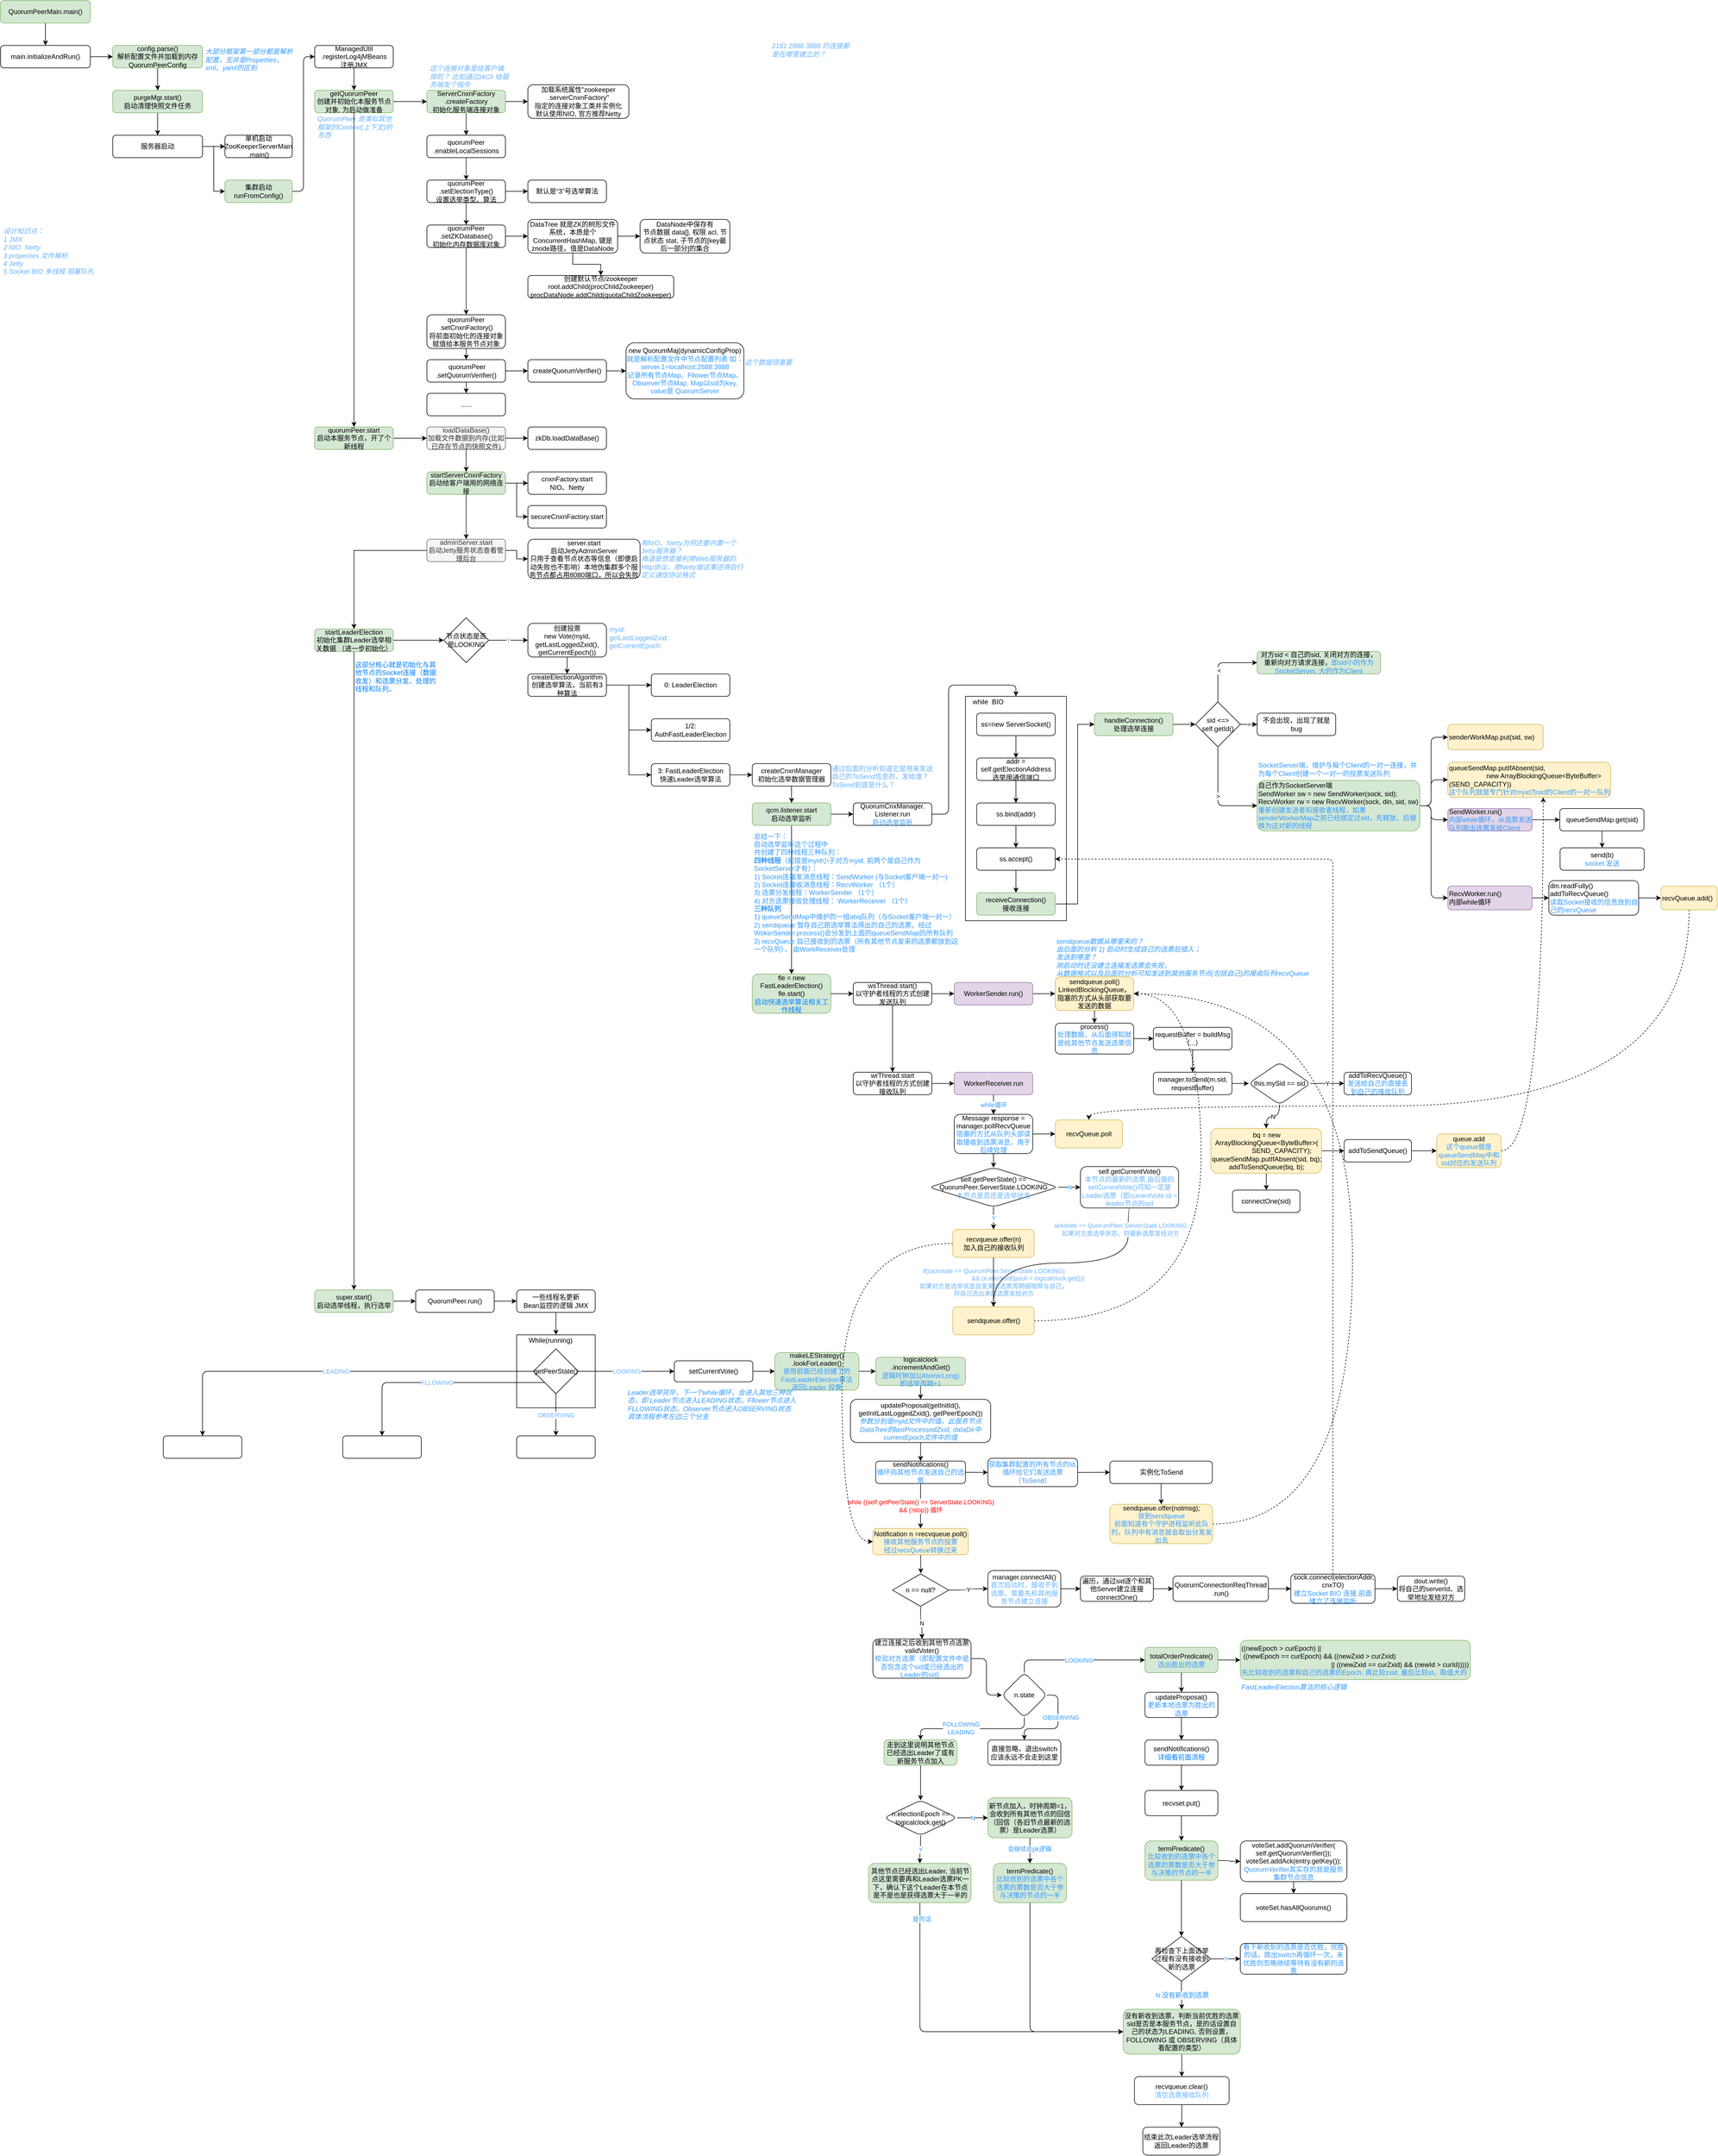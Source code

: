 <mxfile version="16.1.2" type="device"><diagram id="C5RBs43oDa-KdzZeNtuy" name="Page-1"><mxGraphModel dx="2058" dy="1060" grid="1" gridSize="10" guides="1" tooltips="1" connect="1" arrows="1" fold="1" page="1" pageScale="1" pageWidth="827" pageHeight="1169" math="0" shadow="0"><root><mxCell id="WIyWlLk6GJQsqaUBKTNV-0"/><mxCell id="WIyWlLk6GJQsqaUBKTNV-1" parent="WIyWlLk6GJQsqaUBKTNV-0"/><mxCell id="BSU3bAykPnW8E_aXt9Vp-1" value="" style="edgeStyle=orthogonalEdgeStyle;rounded=0;orthogonalLoop=1;jettySize=auto;html=1;" parent="WIyWlLk6GJQsqaUBKTNV-1" source="WIyWlLk6GJQsqaUBKTNV-3" target="BSU3bAykPnW8E_aXt9Vp-0" edge="1"><mxGeometry relative="1" as="geometry"/></mxCell><mxCell id="WIyWlLk6GJQsqaUBKTNV-3" value="QuorumPeerMain.main()" style="rounded=1;whiteSpace=wrap;html=1;fontSize=12;glass=0;strokeWidth=1;shadow=0;labelBackgroundColor=none;fillColor=#d5e8d4;strokeColor=#82b366;" parent="WIyWlLk6GJQsqaUBKTNV-1" vertex="1"><mxGeometry x="40" y="40" width="160" height="40" as="geometry"/></mxCell><mxCell id="BSU3bAykPnW8E_aXt9Vp-3" value="" style="edgeStyle=orthogonalEdgeStyle;rounded=0;orthogonalLoop=1;jettySize=auto;html=1;" parent="WIyWlLk6GJQsqaUBKTNV-1" source="BSU3bAykPnW8E_aXt9Vp-0" target="BSU3bAykPnW8E_aXt9Vp-2" edge="1"><mxGeometry relative="1" as="geometry"/></mxCell><mxCell id="BSU3bAykPnW8E_aXt9Vp-0" value="main.initializeAndRun()" style="rounded=1;whiteSpace=wrap;html=1;fontSize=12;glass=0;strokeWidth=1;shadow=0;" parent="WIyWlLk6GJQsqaUBKTNV-1" vertex="1"><mxGeometry x="40" y="120" width="160" height="40" as="geometry"/></mxCell><mxCell id="BSU3bAykPnW8E_aXt9Vp-10" value="" style="edgeStyle=orthogonalEdgeStyle;rounded=0;orthogonalLoop=1;jettySize=auto;html=1;" parent="WIyWlLk6GJQsqaUBKTNV-1" source="BSU3bAykPnW8E_aXt9Vp-2" target="BSU3bAykPnW8E_aXt9Vp-9" edge="1"><mxGeometry relative="1" as="geometry"/></mxCell><mxCell id="BSU3bAykPnW8E_aXt9Vp-2" value="config.parse()&lt;br&gt;解析配置文件并加载到内存&lt;br&gt;QuorumPeerConfig" style="rounded=1;whiteSpace=wrap;html=1;fontSize=12;glass=0;strokeWidth=1;shadow=0;fillColor=#d5e8d4;strokeColor=#82b366;" parent="WIyWlLk6GJQsqaUBKTNV-1" vertex="1"><mxGeometry x="240" y="120" width="160" height="40" as="geometry"/></mxCell><mxCell id="BSU3bAykPnW8E_aXt9Vp-5" value="&lt;i&gt;&lt;br&gt;大部分框架第一部分都是解析配置，无非是Properties、xml、yaml的区别&lt;/i&gt;" style="text;html=1;strokeColor=none;fillColor=none;spacing=5;spacingTop=-20;whiteSpace=wrap;overflow=hidden;rounded=0;fontColor=#3399FF;" parent="WIyWlLk6GJQsqaUBKTNV-1" vertex="1"><mxGeometry x="400" y="120" width="171" height="50" as="geometry"/></mxCell><mxCell id="BSU3bAykPnW8E_aXt9Vp-12" value="" style="edgeStyle=orthogonalEdgeStyle;rounded=0;orthogonalLoop=1;jettySize=auto;html=1;" parent="WIyWlLk6GJQsqaUBKTNV-1" source="BSU3bAykPnW8E_aXt9Vp-9" target="BSU3bAykPnW8E_aXt9Vp-11" edge="1"><mxGeometry relative="1" as="geometry"/></mxCell><mxCell id="BSU3bAykPnW8E_aXt9Vp-9" value="purgeMgr.start()&lt;br&gt;启动清理快照文件任务" style="rounded=1;whiteSpace=wrap;html=1;fontSize=12;glass=0;strokeWidth=1;shadow=0;fillColor=#d5e8d4;strokeColor=#82b366;" parent="WIyWlLk6GJQsqaUBKTNV-1" vertex="1"><mxGeometry x="240" y="200" width="160" height="40" as="geometry"/></mxCell><mxCell id="BSU3bAykPnW8E_aXt9Vp-16" style="edgeStyle=orthogonalEdgeStyle;rounded=0;orthogonalLoop=1;jettySize=auto;html=1;exitX=1;exitY=0.5;exitDx=0;exitDy=0;entryX=0;entryY=0.5;entryDx=0;entryDy=0;" parent="WIyWlLk6GJQsqaUBKTNV-1" source="BSU3bAykPnW8E_aXt9Vp-11" target="BSU3bAykPnW8E_aXt9Vp-15" edge="1"><mxGeometry relative="1" as="geometry"/></mxCell><mxCell id="BSU3bAykPnW8E_aXt9Vp-17" style="edgeStyle=orthogonalEdgeStyle;rounded=0;orthogonalLoop=1;jettySize=auto;html=1;exitX=1;exitY=0.5;exitDx=0;exitDy=0;entryX=0;entryY=0.5;entryDx=0;entryDy=0;" parent="WIyWlLk6GJQsqaUBKTNV-1" source="BSU3bAykPnW8E_aXt9Vp-11" target="BSU3bAykPnW8E_aXt9Vp-13" edge="1"><mxGeometry relative="1" as="geometry"/></mxCell><mxCell id="BSU3bAykPnW8E_aXt9Vp-11" value="服务器启动" style="rounded=1;whiteSpace=wrap;html=1;fontSize=12;glass=0;strokeWidth=1;shadow=0;" parent="WIyWlLk6GJQsqaUBKTNV-1" vertex="1"><mxGeometry x="240" y="280" width="160" height="40" as="geometry"/></mxCell><mxCell id="HYgQoTaPNkq8qurIbNHJ-48" style="edgeStyle=orthogonalEdgeStyle;curved=0;rounded=1;sketch=0;orthogonalLoop=1;jettySize=auto;html=1;exitX=1;exitY=0.5;exitDx=0;exitDy=0;entryX=0;entryY=0.5;entryDx=0;entryDy=0;fontColor=#3399FF;" parent="WIyWlLk6GJQsqaUBKTNV-1" source="BSU3bAykPnW8E_aXt9Vp-13" target="BSU3bAykPnW8E_aXt9Vp-18" edge="1"><mxGeometry relative="1" as="geometry"/></mxCell><mxCell id="BSU3bAykPnW8E_aXt9Vp-13" value="集群启动&lt;br&gt;runFromConfig()" style="rounded=1;whiteSpace=wrap;html=1;fontSize=12;glass=0;strokeWidth=1;shadow=0;labelBackgroundColor=none;labelBorderColor=none;fillColor=#d5e8d4;strokeColor=#82b366;" parent="WIyWlLk6GJQsqaUBKTNV-1" vertex="1"><mxGeometry x="440" y="360" width="120" height="40" as="geometry"/></mxCell><mxCell id="BSU3bAykPnW8E_aXt9Vp-15" value="单机启动&lt;br&gt;ZooKeeperServerMain&lt;br&gt;.main()" style="rounded=1;whiteSpace=wrap;html=1;fontSize=12;glass=0;strokeWidth=1;shadow=0;" parent="WIyWlLk6GJQsqaUBKTNV-1" vertex="1"><mxGeometry x="440" y="280" width="120" height="40" as="geometry"/></mxCell><mxCell id="BSU3bAykPnW8E_aXt9Vp-28" value="" style="edgeStyle=orthogonalEdgeStyle;rounded=0;orthogonalLoop=1;jettySize=auto;html=1;" parent="WIyWlLk6GJQsqaUBKTNV-1" source="BSU3bAykPnW8E_aXt9Vp-18" target="BSU3bAykPnW8E_aXt9Vp-27" edge="1"><mxGeometry relative="1" as="geometry"/></mxCell><mxCell id="BSU3bAykPnW8E_aXt9Vp-18" value="&lt;div&gt;ManagedUtil&lt;/div&gt;&lt;div&gt;.registerLog4jMBeans&lt;br&gt;注册JMX&lt;/div&gt;" style="rounded=1;whiteSpace=wrap;html=1;fontSize=12;glass=0;strokeWidth=1;shadow=0;" parent="WIyWlLk6GJQsqaUBKTNV-1" vertex="1"><mxGeometry x="600" y="120" width="140" height="40" as="geometry"/></mxCell><mxCell id="BSU3bAykPnW8E_aXt9Vp-23" value="" style="edgeStyle=orthogonalEdgeStyle;rounded=0;orthogonalLoop=1;jettySize=auto;html=1;" parent="WIyWlLk6GJQsqaUBKTNV-1" source="BSU3bAykPnW8E_aXt9Vp-20" target="BSU3bAykPnW8E_aXt9Vp-22" edge="1"><mxGeometry relative="1" as="geometry"/></mxCell><mxCell id="BSU3bAykPnW8E_aXt9Vp-37" value="" style="edgeStyle=orthogonalEdgeStyle;rounded=0;orthogonalLoop=1;jettySize=auto;html=1;" parent="WIyWlLk6GJQsqaUBKTNV-1" source="BSU3bAykPnW8E_aXt9Vp-20" target="BSU3bAykPnW8E_aXt9Vp-36" edge="1"><mxGeometry relative="1" as="geometry"/></mxCell><mxCell id="BSU3bAykPnW8E_aXt9Vp-20" value="ServerCnxnFactory&lt;br&gt;.createFactory&lt;br&gt;初始化服务端连接对象&lt;br&gt;" style="rounded=1;whiteSpace=wrap;html=1;fontSize=12;glass=0;strokeWidth=1;shadow=0;fillColor=#d5e8d4;strokeColor=#82b366;" parent="WIyWlLk6GJQsqaUBKTNV-1" vertex="1"><mxGeometry x="800" y="200" width="140" height="40" as="geometry"/></mxCell><mxCell id="BSU3bAykPnW8E_aXt9Vp-22" value="加载系统属性&quot;zookeeper&lt;br&gt;.serverCnxnFactory&quot;&lt;br&gt;指定的连接对象工类并实例化&lt;br&gt;默认使用NIO, 官方推荐Netty" style="rounded=1;whiteSpace=wrap;html=1;fontSize=12;glass=0;strokeWidth=1;shadow=0;" parent="WIyWlLk6GJQsqaUBKTNV-1" vertex="1"><mxGeometry x="980" y="190" width="180" height="60" as="geometry"/></mxCell><mxCell id="BSU3bAykPnW8E_aXt9Vp-30" value="" style="edgeStyle=orthogonalEdgeStyle;rounded=0;orthogonalLoop=1;jettySize=auto;html=1;" parent="WIyWlLk6GJQsqaUBKTNV-1" source="BSU3bAykPnW8E_aXt9Vp-27" target="BSU3bAykPnW8E_aXt9Vp-29" edge="1"><mxGeometry relative="1" as="geometry"/></mxCell><mxCell id="BSU3bAykPnW8E_aXt9Vp-31" style="edgeStyle=orthogonalEdgeStyle;rounded=0;orthogonalLoop=1;jettySize=auto;html=1;exitX=1;exitY=0.5;exitDx=0;exitDy=0;entryX=0;entryY=0.5;entryDx=0;entryDy=0;" parent="WIyWlLk6GJQsqaUBKTNV-1" source="BSU3bAykPnW8E_aXt9Vp-27" target="BSU3bAykPnW8E_aXt9Vp-20" edge="1"><mxGeometry relative="1" as="geometry"/></mxCell><mxCell id="BSU3bAykPnW8E_aXt9Vp-27" value="&lt;div&gt;getQuorumPeer&lt;br&gt;创建并初始化本服务节点对象, 为启动做准备&lt;/div&gt;" style="rounded=1;whiteSpace=wrap;html=1;fontSize=12;glass=0;strokeWidth=1;shadow=0;fillColor=#d5e8d4;strokeColor=#82b366;" parent="WIyWlLk6GJQsqaUBKTNV-1" vertex="1"><mxGeometry x="600" y="200" width="140" height="40" as="geometry"/></mxCell><mxCell id="BSU3bAykPnW8E_aXt9Vp-56" value="" style="edgeStyle=orthogonalEdgeStyle;rounded=0;orthogonalLoop=1;jettySize=auto;html=1;" parent="WIyWlLk6GJQsqaUBKTNV-1" source="BSU3bAykPnW8E_aXt9Vp-29" target="BSU3bAykPnW8E_aXt9Vp-55" edge="1"><mxGeometry relative="1" as="geometry"/></mxCell><mxCell id="BSU3bAykPnW8E_aXt9Vp-29" value="&lt;div&gt;quorumPeer.start&lt;br&gt;启动本服务节点，开了个新线程&lt;/div&gt;" style="rounded=1;whiteSpace=wrap;html=1;fontSize=12;glass=0;strokeWidth=1;shadow=0;fillColor=#d5e8d4;strokeColor=#82b366;" parent="WIyWlLk6GJQsqaUBKTNV-1" vertex="1"><mxGeometry x="600" y="800" width="140" height="40" as="geometry"/></mxCell><mxCell id="BSU3bAykPnW8E_aXt9Vp-39" value="" style="edgeStyle=orthogonalEdgeStyle;rounded=0;orthogonalLoop=1;jettySize=auto;html=1;" parent="WIyWlLk6GJQsqaUBKTNV-1" source="BSU3bAykPnW8E_aXt9Vp-36" target="BSU3bAykPnW8E_aXt9Vp-38" edge="1"><mxGeometry relative="1" as="geometry"/></mxCell><mxCell id="BSU3bAykPnW8E_aXt9Vp-36" value="quorumPeer&lt;br&gt;.enableLocalSessions" style="rounded=1;whiteSpace=wrap;html=1;fontSize=12;glass=0;strokeWidth=1;shadow=0;" parent="WIyWlLk6GJQsqaUBKTNV-1" vertex="1"><mxGeometry x="800" y="280" width="140" height="40" as="geometry"/></mxCell><mxCell id="BSU3bAykPnW8E_aXt9Vp-41" value="" style="edgeStyle=orthogonalEdgeStyle;rounded=0;orthogonalLoop=1;jettySize=auto;html=1;" parent="WIyWlLk6GJQsqaUBKTNV-1" source="BSU3bAykPnW8E_aXt9Vp-38" target="BSU3bAykPnW8E_aXt9Vp-40" edge="1"><mxGeometry relative="1" as="geometry"/></mxCell><mxCell id="BSU3bAykPnW8E_aXt9Vp-48" value="" style="edgeStyle=orthogonalEdgeStyle;rounded=0;orthogonalLoop=1;jettySize=auto;html=1;" parent="WIyWlLk6GJQsqaUBKTNV-1" source="BSU3bAykPnW8E_aXt9Vp-38" target="BSU3bAykPnW8E_aXt9Vp-47" edge="1"><mxGeometry relative="1" as="geometry"/></mxCell><mxCell id="BSU3bAykPnW8E_aXt9Vp-38" value="quorumPeer&lt;br&gt;.setElectionType()&lt;br&gt;设置选举类型、算法" style="rounded=1;whiteSpace=wrap;html=1;fontSize=12;glass=0;strokeWidth=1;shadow=0;" parent="WIyWlLk6GJQsqaUBKTNV-1" vertex="1"><mxGeometry x="800" y="360" width="140" height="40" as="geometry"/></mxCell><mxCell id="BSU3bAykPnW8E_aXt9Vp-43" value="" style="edgeStyle=orthogonalEdgeStyle;rounded=0;orthogonalLoop=1;jettySize=auto;html=1;" parent="WIyWlLk6GJQsqaUBKTNV-1" source="BSU3bAykPnW8E_aXt9Vp-40" target="BSU3bAykPnW8E_aXt9Vp-42" edge="1"><mxGeometry relative="1" as="geometry"/></mxCell><mxCell id="BSU3bAykPnW8E_aXt9Vp-50" value="" style="edgeStyle=orthogonalEdgeStyle;rounded=0;orthogonalLoop=1;jettySize=auto;html=1;" parent="WIyWlLk6GJQsqaUBKTNV-1" source="BSU3bAykPnW8E_aXt9Vp-40" target="BSU3bAykPnW8E_aXt9Vp-49" edge="1"><mxGeometry relative="1" as="geometry"/></mxCell><mxCell id="BSU3bAykPnW8E_aXt9Vp-40" value="quorumPeer&lt;br&gt;.setZKDatabase()&lt;br&gt;初始化内存数据库对象" style="rounded=1;whiteSpace=wrap;html=1;fontSize=12;glass=0;strokeWidth=1;shadow=0;" parent="WIyWlLk6GJQsqaUBKTNV-1" vertex="1"><mxGeometry x="800" y="440" width="140" height="40" as="geometry"/></mxCell><mxCell id="BSU3bAykPnW8E_aXt9Vp-45" value="" style="edgeStyle=orthogonalEdgeStyle;rounded=0;orthogonalLoop=1;jettySize=auto;html=1;" parent="WIyWlLk6GJQsqaUBKTNV-1" source="BSU3bAykPnW8E_aXt9Vp-42" target="BSU3bAykPnW8E_aXt9Vp-44" edge="1"><mxGeometry relative="1" as="geometry"/></mxCell><mxCell id="BSU3bAykPnW8E_aXt9Vp-42" value="quorumPeer&lt;br&gt;.setCnxnFactory()&lt;br&gt;将前面初始化的连接对象赋值给本服务节点对象" style="rounded=1;whiteSpace=wrap;html=1;fontSize=12;glass=0;strokeWidth=1;shadow=0;" parent="WIyWlLk6GJQsqaUBKTNV-1" vertex="1"><mxGeometry x="800" y="600" width="140" height="60" as="geometry"/></mxCell><mxCell id="HQASrTty0upQwUyMAHtm-40" style="edgeStyle=orthogonalEdgeStyle;curved=0;rounded=1;sketch=0;orthogonalLoop=1;jettySize=auto;html=1;exitX=0.5;exitY=1;exitDx=0;exitDy=0;entryX=0.5;entryY=0;entryDx=0;entryDy=0;fontColor=#3399FF;strokeColor=#000000;fillColor=#F2CC8F;" edge="1" parent="WIyWlLk6GJQsqaUBKTNV-1" source="BSU3bAykPnW8E_aXt9Vp-44" target="HQASrTty0upQwUyMAHtm-39"><mxGeometry relative="1" as="geometry"/></mxCell><mxCell id="HQASrTty0upQwUyMAHtm-42" value="" style="edgeStyle=orthogonalEdgeStyle;curved=0;rounded=1;sketch=0;orthogonalLoop=1;jettySize=auto;html=1;fontColor=#3399FF;strokeColor=#000000;fillColor=#F2CC8F;" edge="1" parent="WIyWlLk6GJQsqaUBKTNV-1" source="BSU3bAykPnW8E_aXt9Vp-44" target="HQASrTty0upQwUyMAHtm-41"><mxGeometry relative="1" as="geometry"/></mxCell><mxCell id="BSU3bAykPnW8E_aXt9Vp-44" value="&amp;nbsp;quorumPeer&lt;br&gt;.setQuorumVerifier()" style="rounded=1;whiteSpace=wrap;html=1;fontSize=12;glass=0;strokeWidth=1;shadow=0;" parent="WIyWlLk6GJQsqaUBKTNV-1" vertex="1"><mxGeometry x="800" y="680" width="140" height="40" as="geometry"/></mxCell><mxCell id="BSU3bAykPnW8E_aXt9Vp-46" value="&lt;font color=&quot;#66b2ff&quot;&gt;&lt;br&gt;QuorumPeer 是类似其他框架的Context(上下文)的东西&lt;/font&gt;" style="text;html=1;strokeColor=none;fillColor=none;spacing=5;spacingTop=-20;whiteSpace=wrap;overflow=hidden;rounded=0;fontStyle=2;" parent="WIyWlLk6GJQsqaUBKTNV-1" vertex="1"><mxGeometry x="600" y="240" width="150" height="50" as="geometry"/></mxCell><mxCell id="BSU3bAykPnW8E_aXt9Vp-47" value="默认是“3”号选举算法" style="rounded=1;whiteSpace=wrap;html=1;fontSize=12;glass=0;strokeWidth=1;shadow=0;" parent="WIyWlLk6GJQsqaUBKTNV-1" vertex="1"><mxGeometry x="980" y="360" width="140" height="40" as="geometry"/></mxCell><mxCell id="BSU3bAykPnW8E_aXt9Vp-52" value="" style="edgeStyle=orthogonalEdgeStyle;rounded=0;orthogonalLoop=1;jettySize=auto;html=1;" parent="WIyWlLk6GJQsqaUBKTNV-1" source="BSU3bAykPnW8E_aXt9Vp-49" target="BSU3bAykPnW8E_aXt9Vp-51" edge="1"><mxGeometry relative="1" as="geometry"/></mxCell><mxCell id="BSU3bAykPnW8E_aXt9Vp-54" value="" style="edgeStyle=orthogonalEdgeStyle;rounded=0;orthogonalLoop=1;jettySize=auto;html=1;" parent="WIyWlLk6GJQsqaUBKTNV-1" source="BSU3bAykPnW8E_aXt9Vp-49" target="BSU3bAykPnW8E_aXt9Vp-53" edge="1"><mxGeometry relative="1" as="geometry"/></mxCell><mxCell id="BSU3bAykPnW8E_aXt9Vp-49" value="DataTree 就是ZK的树形文件系统，本质是个ConcurrentHashMap, 键是znode路径，值是DataNode" style="rounded=1;whiteSpace=wrap;html=1;fontSize=12;glass=0;strokeWidth=1;shadow=0;" parent="WIyWlLk6GJQsqaUBKTNV-1" vertex="1"><mxGeometry x="980" y="430" width="160" height="60" as="geometry"/></mxCell><mxCell id="BSU3bAykPnW8E_aXt9Vp-51" value="DataNode中保存有&lt;br&gt;节点数据 data[], 权限 acl, 节点状态 stat, 子节点的[key最后一部分]的集合" style="rounded=1;whiteSpace=wrap;html=1;fontSize=12;glass=0;strokeWidth=1;shadow=0;" parent="WIyWlLk6GJQsqaUBKTNV-1" vertex="1"><mxGeometry x="1180" y="430" width="160" height="60" as="geometry"/></mxCell><mxCell id="BSU3bAykPnW8E_aXt9Vp-53" value="创建默认节点/zookeeper&lt;br&gt;root.addChild(procChildZookeeper)&lt;br&gt;procDataNode.addChild(quotaChildZookeeper)" style="rounded=1;whiteSpace=wrap;html=1;fontSize=12;glass=0;strokeWidth=1;shadow=0;" parent="WIyWlLk6GJQsqaUBKTNV-1" vertex="1"><mxGeometry x="980" y="530" width="260" height="40" as="geometry"/></mxCell><mxCell id="YIWyQ19DhlUWftdmf9vn-1" value="" style="edgeStyle=orthogonalEdgeStyle;rounded=0;orthogonalLoop=1;jettySize=auto;html=1;" parent="WIyWlLk6GJQsqaUBKTNV-1" source="BSU3bAykPnW8E_aXt9Vp-55" target="YIWyQ19DhlUWftdmf9vn-0" edge="1"><mxGeometry relative="1" as="geometry"/></mxCell><mxCell id="YIWyQ19DhlUWftdmf9vn-3" value="" style="edgeStyle=orthogonalEdgeStyle;rounded=0;orthogonalLoop=1;jettySize=auto;html=1;" parent="WIyWlLk6GJQsqaUBKTNV-1" source="BSU3bAykPnW8E_aXt9Vp-55" target="YIWyQ19DhlUWftdmf9vn-2" edge="1"><mxGeometry relative="1" as="geometry"/></mxCell><mxCell id="BSU3bAykPnW8E_aXt9Vp-55" value="loadDataBase()&lt;br&gt;加载文件数据到内存(比如已存在节点的快照文件)" style="rounded=1;whiteSpace=wrap;html=1;fontSize=12;glass=0;strokeWidth=1;shadow=0;fillColor=#f5f5f5;fontColor=#333333;strokeColor=#666666;" parent="WIyWlLk6GJQsqaUBKTNV-1" vertex="1"><mxGeometry x="800" y="800" width="140" height="40" as="geometry"/></mxCell><mxCell id="YIWyQ19DhlUWftdmf9vn-0" value="zkDb.loadDataBase()" style="rounded=1;whiteSpace=wrap;html=1;fontSize=12;glass=0;strokeWidth=1;shadow=0;" parent="WIyWlLk6GJQsqaUBKTNV-1" vertex="1"><mxGeometry x="980" y="800" width="140" height="40" as="geometry"/></mxCell><mxCell id="YIWyQ19DhlUWftdmf9vn-5" value="" style="edgeStyle=orthogonalEdgeStyle;rounded=0;orthogonalLoop=1;jettySize=auto;html=1;" parent="WIyWlLk6GJQsqaUBKTNV-1" source="YIWyQ19DhlUWftdmf9vn-2" target="YIWyQ19DhlUWftdmf9vn-4" edge="1"><mxGeometry relative="1" as="geometry"/></mxCell><mxCell id="YIWyQ19DhlUWftdmf9vn-8" style="edgeStyle=orthogonalEdgeStyle;rounded=0;orthogonalLoop=1;jettySize=auto;html=1;exitX=1;exitY=0.5;exitDx=0;exitDy=0;entryX=0;entryY=0.5;entryDx=0;entryDy=0;" parent="WIyWlLk6GJQsqaUBKTNV-1" source="YIWyQ19DhlUWftdmf9vn-2" target="YIWyQ19DhlUWftdmf9vn-6" edge="1"><mxGeometry relative="1" as="geometry"/></mxCell><mxCell id="YIWyQ19DhlUWftdmf9vn-10" value="" style="edgeStyle=orthogonalEdgeStyle;rounded=0;orthogonalLoop=1;jettySize=auto;html=1;" parent="WIyWlLk6GJQsqaUBKTNV-1" source="YIWyQ19DhlUWftdmf9vn-2" target="YIWyQ19DhlUWftdmf9vn-9" edge="1"><mxGeometry relative="1" as="geometry"/></mxCell><mxCell id="YIWyQ19DhlUWftdmf9vn-2" value="startServerCnxnFactory&lt;br&gt;启动给客户端用的网络连接" style="rounded=1;whiteSpace=wrap;html=1;fontSize=12;glass=0;strokeWidth=1;shadow=0;fillColor=#d5e8d4;strokeColor=#82b366;" parent="WIyWlLk6GJQsqaUBKTNV-1" vertex="1"><mxGeometry x="800" y="880" width="140" height="40" as="geometry"/></mxCell><mxCell id="YIWyQ19DhlUWftdmf9vn-4" value="cnxnFactory.start&lt;br&gt;NIO、Netty" style="rounded=1;whiteSpace=wrap;html=1;fontSize=12;glass=0;strokeWidth=1;shadow=0;" parent="WIyWlLk6GJQsqaUBKTNV-1" vertex="1"><mxGeometry x="980" y="880" width="140" height="40" as="geometry"/></mxCell><mxCell id="YIWyQ19DhlUWftdmf9vn-6" value="secureCnxnFactory.start" style="rounded=1;whiteSpace=wrap;html=1;fontSize=12;glass=0;strokeWidth=1;shadow=0;" parent="WIyWlLk6GJQsqaUBKTNV-1" vertex="1"><mxGeometry x="980" y="940" width="140" height="40" as="geometry"/></mxCell><mxCell id="YIWyQ19DhlUWftdmf9vn-12" value="" style="edgeStyle=orthogonalEdgeStyle;rounded=0;orthogonalLoop=1;jettySize=auto;html=1;" parent="WIyWlLk6GJQsqaUBKTNV-1" source="YIWyQ19DhlUWftdmf9vn-9" target="YIWyQ19DhlUWftdmf9vn-11" edge="1"><mxGeometry relative="1" as="geometry"/></mxCell><mxCell id="YIWyQ19DhlUWftdmf9vn-15" value="" style="edgeStyle=orthogonalEdgeStyle;rounded=0;orthogonalLoop=1;jettySize=auto;html=1;" parent="WIyWlLk6GJQsqaUBKTNV-1" source="YIWyQ19DhlUWftdmf9vn-9" target="YIWyQ19DhlUWftdmf9vn-14" edge="1"><mxGeometry relative="1" as="geometry"/></mxCell><mxCell id="YIWyQ19DhlUWftdmf9vn-9" value="adminServer.start&lt;br&gt;启动Jetty服务状态查看管理后台" style="rounded=1;whiteSpace=wrap;html=1;fontSize=12;glass=0;strokeWidth=1;shadow=0;fillColor=#f5f5f5;fontColor=#333333;strokeColor=#666666;" parent="WIyWlLk6GJQsqaUBKTNV-1" vertex="1"><mxGeometry x="800" y="1000" width="140" height="40" as="geometry"/></mxCell><mxCell id="YIWyQ19DhlUWftdmf9vn-11" value="server.start&lt;br&gt;启动JettyAdminServer&lt;br&gt;只用于查看节点状态等信息（即便启动失败也不影响）本地伪集群多个服务节点都占用8080端口，所以会失败" style="rounded=1;whiteSpace=wrap;html=1;fontSize=12;glass=0;strokeWidth=1;shadow=0;" parent="WIyWlLk6GJQsqaUBKTNV-1" vertex="1"><mxGeometry x="980" y="1000" width="200" height="70" as="geometry"/></mxCell><mxCell id="YIWyQ19DhlUWftdmf9vn-13" value="&lt;i&gt;有NIO、Netty为何还要内置一个Jetty服务器？&lt;br&gt;难道是想直接利用Web服务器的Http协议，用Netty做这事还得自行定义通信协议格式&lt;br&gt;&lt;/i&gt;" style="text;html=1;strokeColor=none;fillColor=none;align=left;verticalAlign=middle;whiteSpace=wrap;rounded=0;fontColor=#66B2FF;" parent="WIyWlLk6GJQsqaUBKTNV-1" vertex="1"><mxGeometry x="1180" y="1000" width="190" height="70" as="geometry"/></mxCell><mxCell id="YIWyQ19DhlUWftdmf9vn-17" value="" style="edgeStyle=orthogonalEdgeStyle;rounded=0;orthogonalLoop=1;jettySize=auto;html=1;" parent="WIyWlLk6GJQsqaUBKTNV-1" source="YIWyQ19DhlUWftdmf9vn-14" target="YIWyQ19DhlUWftdmf9vn-18" edge="1"><mxGeometry relative="1" as="geometry"><mxPoint x="980" y="1340" as="targetPoint"/></mxGeometry></mxCell><mxCell id="HYgQoTaPNkq8qurIbNHJ-55" style="edgeStyle=orthogonalEdgeStyle;curved=0;rounded=1;sketch=0;orthogonalLoop=1;jettySize=auto;html=1;exitX=0.5;exitY=1;exitDx=0;exitDy=0;entryX=0.5;entryY=0;entryDx=0;entryDy=0;fontColor=#66B2FF;" parent="WIyWlLk6GJQsqaUBKTNV-1" source="YIWyQ19DhlUWftdmf9vn-14" target="4jaQo0_5DHG05ctAzZ6u-69" edge="1"><mxGeometry relative="1" as="geometry"/></mxCell><mxCell id="YIWyQ19DhlUWftdmf9vn-14" value="startLeaderElection&lt;br&gt;初始化集群Leader选举相关数据 （进一步初始化）" style="rounded=1;whiteSpace=wrap;html=1;fontSize=12;glass=0;strokeWidth=1;shadow=0;fillColor=#d5e8d4;strokeColor=#82b366;" parent="WIyWlLk6GJQsqaUBKTNV-1" vertex="1"><mxGeometry x="600" y="1160" width="140" height="40" as="geometry"/></mxCell><mxCell id="HYgQoTaPNkq8qurIbNHJ-50" value="Y" style="edgeStyle=orthogonalEdgeStyle;curved=0;rounded=1;sketch=0;orthogonalLoop=1;jettySize=auto;html=1;exitX=1;exitY=0.5;exitDx=0;exitDy=0;fontColor=#66B2FF;" parent="WIyWlLk6GJQsqaUBKTNV-1" source="YIWyQ19DhlUWftdmf9vn-18" target="YIWyQ19DhlUWftdmf9vn-21" edge="1"><mxGeometry relative="1" as="geometry"/></mxCell><mxCell id="YIWyQ19DhlUWftdmf9vn-18" value="&lt;span style=&quot;color: rgb(0 , 0 , 0)&quot;&gt;节点状态是否是LOOKING&lt;/span&gt;" style="rhombus;whiteSpace=wrap;html=1;" parent="WIyWlLk6GJQsqaUBKTNV-1" vertex="1"><mxGeometry x="830" y="1140" width="80" height="80" as="geometry"/></mxCell><mxCell id="4jaQo0_5DHG05ctAzZ6u-1" value="" style="edgeStyle=orthogonalEdgeStyle;rounded=0;orthogonalLoop=1;jettySize=auto;html=1;" parent="WIyWlLk6GJQsqaUBKTNV-1" source="YIWyQ19DhlUWftdmf9vn-21" target="4jaQo0_5DHG05ctAzZ6u-0" edge="1"><mxGeometry relative="1" as="geometry"/></mxCell><mxCell id="YIWyQ19DhlUWftdmf9vn-21" value="创建投票&lt;br&gt;new Vote(myid, getLastLoggedZxid(), getCurrentEpoch())" style="rounded=1;whiteSpace=wrap;html=1;fontSize=12;glass=0;strokeWidth=1;shadow=0;" parent="WIyWlLk6GJQsqaUBKTNV-1" vertex="1"><mxGeometry x="980" y="1150" width="140" height="60" as="geometry"/></mxCell><mxCell id="YIWyQ19DhlUWftdmf9vn-23" value="&lt;br&gt;myid:&lt;br&gt;getLastLoggedZxid:&lt;br&gt;getCurrentEpoch:" style="text;html=1;strokeColor=none;fillColor=none;spacing=5;spacingTop=-20;whiteSpace=wrap;overflow=hidden;rounded=0;fontColor=#66B2FF;" parent="WIyWlLk6GJQsqaUBKTNV-1" vertex="1"><mxGeometry x="1120" y="1150" width="170" height="60" as="geometry"/></mxCell><mxCell id="4jaQo0_5DHG05ctAzZ6u-3" value="" style="edgeStyle=orthogonalEdgeStyle;rounded=0;orthogonalLoop=1;jettySize=auto;html=1;" parent="WIyWlLk6GJQsqaUBKTNV-1" source="4jaQo0_5DHG05ctAzZ6u-0" target="4jaQo0_5DHG05ctAzZ6u-2" edge="1"><mxGeometry relative="1" as="geometry"/></mxCell><mxCell id="4jaQo0_5DHG05ctAzZ6u-9" style="edgeStyle=orthogonalEdgeStyle;rounded=0;orthogonalLoop=1;jettySize=auto;html=1;exitX=1;exitY=0.5;exitDx=0;exitDy=0;entryX=0;entryY=0.5;entryDx=0;entryDy=0;" parent="WIyWlLk6GJQsqaUBKTNV-1" source="4jaQo0_5DHG05ctAzZ6u-0" target="4jaQo0_5DHG05ctAzZ6u-4" edge="1"><mxGeometry relative="1" as="geometry"/></mxCell><mxCell id="4jaQo0_5DHG05ctAzZ6u-10" style="edgeStyle=orthogonalEdgeStyle;rounded=0;orthogonalLoop=1;jettySize=auto;html=1;exitX=1;exitY=0.5;exitDx=0;exitDy=0;entryX=0;entryY=0.5;entryDx=0;entryDy=0;" parent="WIyWlLk6GJQsqaUBKTNV-1" source="4jaQo0_5DHG05ctAzZ6u-0" target="4jaQo0_5DHG05ctAzZ6u-6" edge="1"><mxGeometry relative="1" as="geometry"/></mxCell><mxCell id="4jaQo0_5DHG05ctAzZ6u-0" value="createElectionAlgorithm&lt;br&gt;创建选举算法，当前有3种算法" style="rounded=1;whiteSpace=wrap;html=1;fontSize=12;glass=0;strokeWidth=1;shadow=0;" parent="WIyWlLk6GJQsqaUBKTNV-1" vertex="1"><mxGeometry x="980" y="1240" width="140" height="40" as="geometry"/></mxCell><mxCell id="4jaQo0_5DHG05ctAzZ6u-2" value="0: LeaderElection" style="rounded=1;whiteSpace=wrap;html=1;fontSize=12;glass=0;strokeWidth=1;shadow=0;" parent="WIyWlLk6GJQsqaUBKTNV-1" vertex="1"><mxGeometry x="1200" y="1240" width="140" height="40" as="geometry"/></mxCell><mxCell id="4jaQo0_5DHG05ctAzZ6u-4" value="1/2: AuthFastLeaderElection" style="rounded=1;whiteSpace=wrap;html=1;fontSize=12;glass=0;strokeWidth=1;shadow=0;" parent="WIyWlLk6GJQsqaUBKTNV-1" vertex="1"><mxGeometry x="1200" y="1320" width="140" height="40" as="geometry"/></mxCell><mxCell id="4jaQo0_5DHG05ctAzZ6u-12" value="" style="edgeStyle=orthogonalEdgeStyle;rounded=0;orthogonalLoop=1;jettySize=auto;html=1;" parent="WIyWlLk6GJQsqaUBKTNV-1" source="4jaQo0_5DHG05ctAzZ6u-6" target="4jaQo0_5DHG05ctAzZ6u-11" edge="1"><mxGeometry relative="1" as="geometry"/></mxCell><mxCell id="4jaQo0_5DHG05ctAzZ6u-6" value="3: FastLeaderElection&lt;br&gt;快速Leader选举算法" style="rounded=1;whiteSpace=wrap;html=1;fontSize=12;glass=0;strokeWidth=1;shadow=0;" parent="WIyWlLk6GJQsqaUBKTNV-1" vertex="1"><mxGeometry x="1200" y="1400" width="140" height="40" as="geometry"/></mxCell><mxCell id="4jaQo0_5DHG05ctAzZ6u-14" value="" style="edgeStyle=orthogonalEdgeStyle;rounded=0;orthogonalLoop=1;jettySize=auto;html=1;entryX=0.5;entryY=0;entryDx=0;entryDy=0;" parent="WIyWlLk6GJQsqaUBKTNV-1" source="4jaQo0_5DHG05ctAzZ6u-11" target="4jaQo0_5DHG05ctAzZ6u-15" edge="1"><mxGeometry relative="1" as="geometry"><mxPoint x="1450" y="1760" as="targetPoint"/></mxGeometry></mxCell><mxCell id="4jaQo0_5DHG05ctAzZ6u-11" value="createCnxnManager&lt;br&gt;初始化选举数据管理器" style="rounded=1;whiteSpace=wrap;html=1;fontSize=12;glass=0;strokeWidth=1;shadow=0;" parent="WIyWlLk6GJQsqaUBKTNV-1" vertex="1"><mxGeometry x="1380" y="1400" width="140" height="40" as="geometry"/></mxCell><mxCell id="4jaQo0_5DHG05ctAzZ6u-18" value="" style="edgeStyle=orthogonalEdgeStyle;rounded=0;orthogonalLoop=1;jettySize=auto;html=1;" parent="WIyWlLk6GJQsqaUBKTNV-1" source="4jaQo0_5DHG05ctAzZ6u-15" target="4jaQo0_5DHG05ctAzZ6u-17" edge="1"><mxGeometry relative="1" as="geometry"/></mxCell><mxCell id="4jaQo0_5DHG05ctAzZ6u-28" value="" style="edgeStyle=orthogonalEdgeStyle;rounded=0;orthogonalLoop=1;jettySize=auto;html=1;" parent="WIyWlLk6GJQsqaUBKTNV-1" source="4jaQo0_5DHG05ctAzZ6u-15" target="4jaQo0_5DHG05ctAzZ6u-27" edge="1"><mxGeometry relative="1" as="geometry"/></mxCell><mxCell id="4jaQo0_5DHG05ctAzZ6u-15" value="qcm.listener.start&lt;br&gt;启动选举监听" style="rounded=1;whiteSpace=wrap;html=1;fontSize=12;glass=0;strokeWidth=1;shadow=0;fillColor=#d5e8d4;strokeColor=#82b366;" parent="WIyWlLk6GJQsqaUBKTNV-1" vertex="1"><mxGeometry x="1380" y="1470" width="140" height="40" as="geometry"/></mxCell><mxCell id="4jaQo0_5DHG05ctAzZ6u-17" value="fle = new FastLeaderElection()&lt;br&gt;fle.start()&lt;br&gt;&lt;font color=&quot;#007fff&quot;&gt;启动快速选举算法相关工作线程&lt;/font&gt;" style="rounded=1;whiteSpace=wrap;html=1;fontSize=12;glass=0;strokeWidth=1;shadow=0;fillColor=#d5e8d4;strokeColor=#82b366;" parent="WIyWlLk6GJQsqaUBKTNV-1" vertex="1"><mxGeometry x="1380" y="1775" width="140" height="70" as="geometry"/></mxCell><mxCell id="4jaQo0_5DHG05ctAzZ6u-22" value="" style="edgeStyle=orthogonalEdgeStyle;rounded=0;orthogonalLoop=1;jettySize=auto;html=1;exitX=1;exitY=0.5;exitDx=0;exitDy=0;" parent="WIyWlLk6GJQsqaUBKTNV-1" source="4jaQo0_5DHG05ctAzZ6u-17" target="4jaQo0_5DHG05ctAzZ6u-21" edge="1"><mxGeometry relative="1" as="geometry"><mxPoint x="1520" y="1740.067" as="sourcePoint"/></mxGeometry></mxCell><mxCell id="4jaQo0_5DHG05ctAzZ6u-24" value="" style="edgeStyle=orthogonalEdgeStyle;rounded=0;orthogonalLoop=1;jettySize=auto;html=1;" parent="WIyWlLk6GJQsqaUBKTNV-1" source="4jaQo0_5DHG05ctAzZ6u-21" target="4jaQo0_5DHG05ctAzZ6u-23" edge="1"><mxGeometry relative="1" as="geometry"/></mxCell><mxCell id="4jaQo0_5DHG05ctAzZ6u-26" value="" style="edgeStyle=orthogonalEdgeStyle;rounded=0;orthogonalLoop=1;jettySize=auto;html=1;" parent="WIyWlLk6GJQsqaUBKTNV-1" source="4jaQo0_5DHG05ctAzZ6u-21" target="4jaQo0_5DHG05ctAzZ6u-25" edge="1"><mxGeometry relative="1" as="geometry"/></mxCell><mxCell id="4jaQo0_5DHG05ctAzZ6u-21" value="wsThread.start()&lt;br&gt;以守护者线程的方式创建&lt;br&gt;发送队列" style="rounded=1;whiteSpace=wrap;html=1;fontSize=12;glass=0;strokeWidth=1;shadow=0;" parent="WIyWlLk6GJQsqaUBKTNV-1" vertex="1"><mxGeometry x="1560" y="1790" width="140" height="40" as="geometry"/></mxCell><mxCell id="4jaQo0_5DHG05ctAzZ6u-56" value="" style="edgeStyle=orthogonalEdgeStyle;rounded=0;orthogonalLoop=1;jettySize=auto;html=1;" parent="WIyWlLk6GJQsqaUBKTNV-1" source="4jaQo0_5DHG05ctAzZ6u-23" target="4jaQo0_5DHG05ctAzZ6u-55" edge="1"><mxGeometry relative="1" as="geometry"/></mxCell><mxCell id="4jaQo0_5DHG05ctAzZ6u-23" value="wrThread.start&lt;br&gt;以守护者线程的方式创建&lt;br&gt;接收队列" style="rounded=1;whiteSpace=wrap;html=1;fontSize=12;glass=0;strokeWidth=1;shadow=0;" parent="WIyWlLk6GJQsqaUBKTNV-1" vertex="1"><mxGeometry x="1560" y="1950" width="140" height="40" as="geometry"/></mxCell><mxCell id="4jaQo0_5DHG05ctAzZ6u-46" value="" style="edgeStyle=orthogonalEdgeStyle;rounded=0;orthogonalLoop=1;jettySize=auto;html=1;" parent="WIyWlLk6GJQsqaUBKTNV-1" source="4jaQo0_5DHG05ctAzZ6u-25" target="4jaQo0_5DHG05ctAzZ6u-45" edge="1"><mxGeometry relative="1" as="geometry"/></mxCell><mxCell id="4jaQo0_5DHG05ctAzZ6u-25" value="WorkerSender.run()" style="rounded=1;whiteSpace=wrap;html=1;fontSize=12;glass=0;strokeWidth=1;shadow=0;fillColor=#e1d5e7;strokeColor=#9673a6;" parent="WIyWlLk6GJQsqaUBKTNV-1" vertex="1"><mxGeometry x="1740" y="1790" width="140" height="40" as="geometry"/></mxCell><mxCell id="HYgQoTaPNkq8qurIbNHJ-51" style="edgeStyle=orthogonalEdgeStyle;curved=0;rounded=1;sketch=0;orthogonalLoop=1;jettySize=auto;html=1;exitX=1;exitY=0.5;exitDx=0;exitDy=0;entryX=0.5;entryY=0;entryDx=0;entryDy=0;fontColor=#66B2FF;" parent="WIyWlLk6GJQsqaUBKTNV-1" source="4jaQo0_5DHG05ctAzZ6u-27" target="4jaQo0_5DHG05ctAzZ6u-40" edge="1"><mxGeometry relative="1" as="geometry"/></mxCell><mxCell id="4jaQo0_5DHG05ctAzZ6u-27" value="QuorumCnxManager.&lt;br&gt;Listener.run&lt;br&gt;&lt;font color=&quot;#3399ff&quot;&gt;启动选举监听&lt;/font&gt;" style="rounded=1;whiteSpace=wrap;html=1;fontSize=12;glass=0;strokeWidth=1;shadow=0;" parent="WIyWlLk6GJQsqaUBKTNV-1" vertex="1"><mxGeometry x="1560" y="1470" width="140" height="40" as="geometry"/></mxCell><mxCell id="4jaQo0_5DHG05ctAzZ6u-32" value="" style="edgeStyle=orthogonalEdgeStyle;rounded=0;orthogonalLoop=1;jettySize=auto;html=1;" parent="WIyWlLk6GJQsqaUBKTNV-1" source="4jaQo0_5DHG05ctAzZ6u-29" target="4jaQo0_5DHG05ctAzZ6u-31" edge="1"><mxGeometry relative="1" as="geometry"/></mxCell><mxCell id="4jaQo0_5DHG05ctAzZ6u-29" value="ss=new ServerSocket()" style="rounded=1;whiteSpace=wrap;html=1;fontSize=12;glass=0;strokeWidth=1;shadow=0;" parent="WIyWlLk6GJQsqaUBKTNV-1" vertex="1"><mxGeometry x="1780" y="1310" width="140" height="40" as="geometry"/></mxCell><mxCell id="4jaQo0_5DHG05ctAzZ6u-34" value="" style="edgeStyle=orthogonalEdgeStyle;rounded=0;orthogonalLoop=1;jettySize=auto;html=1;" parent="WIyWlLk6GJQsqaUBKTNV-1" source="4jaQo0_5DHG05ctAzZ6u-31" target="4jaQo0_5DHG05ctAzZ6u-33" edge="1"><mxGeometry relative="1" as="geometry"/></mxCell><mxCell id="4jaQo0_5DHG05ctAzZ6u-31" value="addr = self.getElectionAddress&lt;br&gt;选举用通信端口" style="rounded=1;whiteSpace=wrap;html=1;fontSize=12;glass=0;strokeWidth=1;shadow=0;" parent="WIyWlLk6GJQsqaUBKTNV-1" vertex="1"><mxGeometry x="1780" y="1390" width="140" height="40" as="geometry"/></mxCell><mxCell id="4jaQo0_5DHG05ctAzZ6u-36" value="" style="edgeStyle=orthogonalEdgeStyle;rounded=0;orthogonalLoop=1;jettySize=auto;html=1;" parent="WIyWlLk6GJQsqaUBKTNV-1" source="4jaQo0_5DHG05ctAzZ6u-33" target="4jaQo0_5DHG05ctAzZ6u-35" edge="1"><mxGeometry relative="1" as="geometry"/></mxCell><mxCell id="4jaQo0_5DHG05ctAzZ6u-33" value="ss.bind(addr)" style="rounded=1;whiteSpace=wrap;html=1;fontSize=12;glass=0;strokeWidth=1;shadow=0;" parent="WIyWlLk6GJQsqaUBKTNV-1" vertex="1"><mxGeometry x="1780" y="1470" width="140" height="40" as="geometry"/></mxCell><mxCell id="4jaQo0_5DHG05ctAzZ6u-39" value="" style="edgeStyle=orthogonalEdgeStyle;rounded=0;orthogonalLoop=1;jettySize=auto;html=1;" parent="WIyWlLk6GJQsqaUBKTNV-1" source="4jaQo0_5DHG05ctAzZ6u-35" target="4jaQo0_5DHG05ctAzZ6u-38" edge="1"><mxGeometry relative="1" as="geometry"/></mxCell><mxCell id="4jaQo0_5DHG05ctAzZ6u-35" value="ss.accept()" style="rounded=1;whiteSpace=wrap;html=1;fontSize=12;glass=0;strokeWidth=1;shadow=0;" parent="WIyWlLk6GJQsqaUBKTNV-1" vertex="1"><mxGeometry x="1780" y="1550" width="140" height="40" as="geometry"/></mxCell><mxCell id="4jaQo0_5DHG05ctAzZ6u-44" value="" style="edgeStyle=orthogonalEdgeStyle;rounded=0;orthogonalLoop=1;jettySize=auto;html=1;" parent="WIyWlLk6GJQsqaUBKTNV-1" source="4jaQo0_5DHG05ctAzZ6u-38" target="4jaQo0_5DHG05ctAzZ6u-43" edge="1"><mxGeometry relative="1" as="geometry"><Array as="points"><mxPoint x="1960" y="1650"/><mxPoint x="1960" y="1330"/></Array></mxGeometry></mxCell><mxCell id="4jaQo0_5DHG05ctAzZ6u-38" value="receiveConnection()&lt;br&gt;接收连接" style="rounded=1;whiteSpace=wrap;html=1;fontSize=12;glass=0;strokeWidth=1;shadow=0;fillColor=#d5e8d4;strokeColor=#82b366;" parent="WIyWlLk6GJQsqaUBKTNV-1" vertex="1"><mxGeometry x="1780" y="1630" width="140" height="40" as="geometry"/></mxCell><mxCell id="4jaQo0_5DHG05ctAzZ6u-40" value="" style="swimlane;startSize=0;" parent="WIyWlLk6GJQsqaUBKTNV-1" vertex="1"><mxGeometry x="1760" y="1280" width="180" height="400" as="geometry"><mxRectangle x="1720" y="1810" width="50" height="40" as="alternateBounds"/></mxGeometry></mxCell><mxCell id="4jaQo0_5DHG05ctAzZ6u-42" value="while&amp;nbsp; BIO" style="text;html=1;align=center;verticalAlign=middle;resizable=0;points=[];autosize=1;strokeColor=none;fillColor=none;" parent="4jaQo0_5DHG05ctAzZ6u-40" vertex="1"><mxGeometry x="5" width="70" height="20" as="geometry"/></mxCell><mxCell id="HYgQoTaPNkq8qurIbNHJ-65" value="" style="edgeStyle=orthogonalEdgeStyle;curved=0;rounded=1;sketch=0;orthogonalLoop=1;jettySize=auto;html=1;fontColor=#3399FF;entryX=0;entryY=0.5;entryDx=0;entryDy=0;" parent="WIyWlLk6GJQsqaUBKTNV-1" source="4jaQo0_5DHG05ctAzZ6u-43" target="HYgQoTaPNkq8qurIbNHJ-66" edge="1"><mxGeometry relative="1" as="geometry"><mxPoint x="2160" y="1330.067" as="targetPoint"/></mxGeometry></mxCell><mxCell id="4jaQo0_5DHG05ctAzZ6u-43" value="handleConnection()&lt;br&gt;处理选举连接" style="rounded=1;whiteSpace=wrap;html=1;fontSize=12;glass=0;strokeWidth=1;shadow=0;fillColor=#d5e8d4;strokeColor=#82b366;" parent="WIyWlLk6GJQsqaUBKTNV-1" vertex="1"><mxGeometry x="1990" y="1310" width="140" height="40" as="geometry"/></mxCell><mxCell id="4jaQo0_5DHG05ctAzZ6u-48" value="" style="edgeStyle=orthogonalEdgeStyle;rounded=0;orthogonalLoop=1;jettySize=auto;html=1;" parent="WIyWlLk6GJQsqaUBKTNV-1" source="4jaQo0_5DHG05ctAzZ6u-45" target="4jaQo0_5DHG05ctAzZ6u-47" edge="1"><mxGeometry relative="1" as="geometry"/></mxCell><mxCell id="4jaQo0_5DHG05ctAzZ6u-45" value="sendqueue.poll()&lt;br&gt;LinkedBlockingQueue，阻塞的方式从头部获取要发送的数据" style="rounded=1;whiteSpace=wrap;html=1;fontSize=12;glass=0;strokeWidth=1;shadow=0;fillColor=#fff2cc;strokeColor=#d6b656;" parent="WIyWlLk6GJQsqaUBKTNV-1" vertex="1"><mxGeometry x="1920" y="1780" width="140" height="60" as="geometry"/></mxCell><mxCell id="4jaQo0_5DHG05ctAzZ6u-51" value="" style="edgeStyle=orthogonalEdgeStyle;rounded=0;orthogonalLoop=1;jettySize=auto;html=1;" parent="WIyWlLk6GJQsqaUBKTNV-1" source="4jaQo0_5DHG05ctAzZ6u-47" target="4jaQo0_5DHG05ctAzZ6u-50" edge="1"><mxGeometry relative="1" as="geometry"/></mxCell><mxCell id="4jaQo0_5DHG05ctAzZ6u-47" value="process()&lt;br&gt;&lt;font color=&quot;#3399ff&quot;&gt;处理数据，从后面得知就是给其他节点发送选票信息&lt;/font&gt;" style="rounded=1;whiteSpace=wrap;html=1;fontSize=12;glass=0;strokeWidth=1;shadow=0;" parent="WIyWlLk6GJQsqaUBKTNV-1" vertex="1"><mxGeometry x="1920" y="1862.5" width="140" height="55" as="geometry"/></mxCell><mxCell id="4jaQo0_5DHG05ctAzZ6u-49" value="&lt;i&gt;&lt;font color=&quot;#3399ff&quot;&gt;sendqueue数据从哪里来的？&lt;br&gt;由后面的分析 1) 启动时生成自己的选票后插入；&lt;br&gt;发送到哪里？&lt;br&gt;刚启动时还没建立连接发选票会失败，&lt;br&gt;从数据格式以及后面的分析可知发送到其他服务节点(包括自己)的接收队列recvQueue&lt;/font&gt;&lt;/i&gt;" style="text;html=1;strokeColor=none;fillColor=none;align=left;verticalAlign=middle;whiteSpace=wrap;rounded=0;" parent="WIyWlLk6GJQsqaUBKTNV-1" vertex="1"><mxGeometry x="1920" y="1710" width="460" height="70" as="geometry"/></mxCell><mxCell id="4jaQo0_5DHG05ctAzZ6u-53" value="" style="edgeStyle=orthogonalEdgeStyle;rounded=0;orthogonalLoop=1;jettySize=auto;html=1;" parent="WIyWlLk6GJQsqaUBKTNV-1" source="4jaQo0_5DHG05ctAzZ6u-50" target="4jaQo0_5DHG05ctAzZ6u-52" edge="1"><mxGeometry relative="1" as="geometry"/></mxCell><mxCell id="4jaQo0_5DHG05ctAzZ6u-50" value="requestBuffer = buildMsg（...）" style="rounded=1;whiteSpace=wrap;html=1;fontSize=12;glass=0;strokeWidth=1;shadow=0;" parent="WIyWlLk6GJQsqaUBKTNV-1" vertex="1"><mxGeometry x="2095" y="1870" width="140" height="40" as="geometry"/></mxCell><mxCell id="FuRjbiNGFY9pXwf5l8iq-16" style="edgeStyle=orthogonalEdgeStyle;curved=1;rounded=1;orthogonalLoop=1;jettySize=auto;html=1;dashed=1;fontColor=#3399FF;exitX=1;exitY=0.5;exitDx=0;exitDy=0;" parent="WIyWlLk6GJQsqaUBKTNV-1" source="HQASrTty0upQwUyMAHtm-12" target="HYgQoTaPNkq8qurIbNHJ-78" edge="1"><mxGeometry relative="1" as="geometry"><Array as="points"><mxPoint x="2790" y="2090"/></Array><mxPoint x="2630" y="1910" as="sourcePoint"/></mxGeometry></mxCell><mxCell id="HQASrTty0upQwUyMAHtm-1" value="" style="edgeStyle=orthogonalEdgeStyle;rounded=0;orthogonalLoop=1;jettySize=auto;html=1;" edge="1" parent="WIyWlLk6GJQsqaUBKTNV-1" source="4jaQo0_5DHG05ctAzZ6u-52" target="HQASrTty0upQwUyMAHtm-0"><mxGeometry relative="1" as="geometry"/></mxCell><mxCell id="4jaQo0_5DHG05ctAzZ6u-52" value="manager.toSend(m.sid, requestBuffer)" style="rounded=1;whiteSpace=wrap;html=1;fontSize=12;glass=0;strokeWidth=1;shadow=0;" parent="WIyWlLk6GJQsqaUBKTNV-1" vertex="1"><mxGeometry x="2095" y="1950" width="140" height="40" as="geometry"/></mxCell><mxCell id="4jaQo0_5DHG05ctAzZ6u-54" value="通过后面的分析知道它是用来发送自己的ToSend信息的，发给谁？ ToSend到底是什么？" style="text;html=1;strokeColor=none;fillColor=none;align=left;verticalAlign=middle;whiteSpace=wrap;rounded=0;fontColor=#66B2FF;" parent="WIyWlLk6GJQsqaUBKTNV-1" vertex="1"><mxGeometry x="1520" y="1400" width="190" height="45" as="geometry"/></mxCell><mxCell id="4jaQo0_5DHG05ctAzZ6u-65" style="edgeStyle=orthogonalEdgeStyle;orthogonalLoop=1;jettySize=auto;html=1;exitX=0.5;exitY=1;exitDx=0;exitDy=0;entryX=0.5;entryY=0;entryDx=0;entryDy=0;rounded=1;" parent="WIyWlLk6GJQsqaUBKTNV-1" source="4jaQo0_5DHG05ctAzZ6u-55" target="HQASrTty0upQwUyMAHtm-14" edge="1"><mxGeometry relative="1" as="geometry"><mxPoint x="1920" y="2012.5" as="targetPoint"/></mxGeometry></mxCell><mxCell id="HQASrTty0upQwUyMAHtm-15" value="while循环" style="edgeLabel;html=1;align=center;verticalAlign=middle;resizable=0;points=[];fontColor=#3399FF;" vertex="1" connectable="0" parent="4jaQo0_5DHG05ctAzZ6u-65"><mxGeometry x="0.224" y="-4" relative="1" as="geometry"><mxPoint x="4" y="-4" as="offset"/></mxGeometry></mxCell><mxCell id="4jaQo0_5DHG05ctAzZ6u-55" value="WorkerReceiver.run" style="rounded=1;whiteSpace=wrap;html=1;fontSize=12;glass=0;strokeWidth=1;shadow=0;fillColor=#e1d5e7;strokeColor=#9673a6;" parent="WIyWlLk6GJQsqaUBKTNV-1" vertex="1"><mxGeometry x="1740" y="1950" width="140" height="40" as="geometry"/></mxCell><mxCell id="4jaQo0_5DHG05ctAzZ6u-72" value="" style="edgeStyle=orthogonalEdgeStyle;rounded=0;orthogonalLoop=1;jettySize=auto;html=1;" parent="WIyWlLk6GJQsqaUBKTNV-1" source="4jaQo0_5DHG05ctAzZ6u-69" target="4jaQo0_5DHG05ctAzZ6u-71" edge="1"><mxGeometry relative="1" as="geometry"/></mxCell><mxCell id="4jaQo0_5DHG05ctAzZ6u-69" value="super.start()&lt;br&gt;启动选举线程，执行选举" style="rounded=1;whiteSpace=wrap;html=1;fontSize=12;glass=0;strokeWidth=1;shadow=0;fillColor=#d5e8d4;strokeColor=#82b366;" parent="WIyWlLk6GJQsqaUBKTNV-1" vertex="1"><mxGeometry x="600" y="2338" width="140" height="40" as="geometry"/></mxCell><mxCell id="4jaQo0_5DHG05ctAzZ6u-74" value="" style="edgeStyle=orthogonalEdgeStyle;rounded=0;orthogonalLoop=1;jettySize=auto;html=1;" parent="WIyWlLk6GJQsqaUBKTNV-1" source="4jaQo0_5DHG05ctAzZ6u-71" target="4jaQo0_5DHG05ctAzZ6u-73" edge="1"><mxGeometry relative="1" as="geometry"/></mxCell><mxCell id="4jaQo0_5DHG05ctAzZ6u-71" value="QuorumPeer.run()" style="rounded=1;whiteSpace=wrap;html=1;fontSize=12;glass=0;strokeWidth=1;shadow=0;" parent="WIyWlLk6GJQsqaUBKTNV-1" vertex="1"><mxGeometry x="780" y="2338" width="140" height="40" as="geometry"/></mxCell><mxCell id="4jaQo0_5DHG05ctAzZ6u-78" style="edgeStyle=orthogonalEdgeStyle;rounded=0;orthogonalLoop=1;jettySize=auto;html=1;exitX=0.5;exitY=1;exitDx=0;exitDy=0;entryX=0.5;entryY=0;entryDx=0;entryDy=0;" parent="WIyWlLk6GJQsqaUBKTNV-1" source="4jaQo0_5DHG05ctAzZ6u-73" target="4jaQo0_5DHG05ctAzZ6u-77" edge="1"><mxGeometry relative="1" as="geometry"/></mxCell><mxCell id="4jaQo0_5DHG05ctAzZ6u-73" value="一些线程名更新&lt;br&gt;Bean监控的逻辑 JMX" style="rounded=1;whiteSpace=wrap;html=1;fontSize=12;glass=0;strokeWidth=1;shadow=0;" parent="WIyWlLk6GJQsqaUBKTNV-1" vertex="1"><mxGeometry x="960" y="2338" width="140" height="40" as="geometry"/></mxCell><mxCell id="4jaQo0_5DHG05ctAzZ6u-77" value="" style="swimlane;startSize=0;" parent="WIyWlLk6GJQsqaUBKTNV-1" vertex="1"><mxGeometry x="960" y="2418" width="140" height="130" as="geometry"/></mxCell><mxCell id="4jaQo0_5DHG05ctAzZ6u-79" value="While(running)" style="text;html=1;align=center;verticalAlign=middle;resizable=0;points=[];autosize=1;strokeColor=none;fillColor=none;" parent="4jaQo0_5DHG05ctAzZ6u-77" vertex="1"><mxGeometry x="15" width="90" height="20" as="geometry"/></mxCell><mxCell id="4jaQo0_5DHG05ctAzZ6u-80" value="getPeerState()" style="rhombus;whiteSpace=wrap;html=1;" parent="4jaQo0_5DHG05ctAzZ6u-77" vertex="1"><mxGeometry x="30" y="25" width="80" height="80" as="geometry"/></mxCell><mxCell id="HYgQoTaPNkq8qurIbNHJ-15" value="" style="edgeStyle=orthogonalEdgeStyle;curved=1;rounded=0;orthogonalLoop=1;jettySize=auto;html=1;" parent="WIyWlLk6GJQsqaUBKTNV-1" source="HYgQoTaPNkq8qurIbNHJ-2" target="HYgQoTaPNkq8qurIbNHJ-14" edge="1"><mxGeometry relative="1" as="geometry"/></mxCell><mxCell id="HYgQoTaPNkq8qurIbNHJ-2" value="setCurrentVote()&lt;br&gt;" style="rounded=1;whiteSpace=wrap;html=1;fontSize=12;glass=0;strokeWidth=1;shadow=0;" parent="WIyWlLk6GJQsqaUBKTNV-1" vertex="1"><mxGeometry x="1241" y="2464.25" width="140" height="37.5" as="geometry"/></mxCell><mxCell id="HYgQoTaPNkq8qurIbNHJ-3" value="LOOKING" style="edgeStyle=orthogonalEdgeStyle;rounded=0;orthogonalLoop=1;jettySize=auto;html=1;exitX=1;exitY=0.5;exitDx=0;exitDy=0;entryX=0;entryY=0.5;entryDx=0;entryDy=0;fontColor=#66B2FF;" parent="WIyWlLk6GJQsqaUBKTNV-1" source="4jaQo0_5DHG05ctAzZ6u-80" target="HYgQoTaPNkq8qurIbNHJ-2" edge="1"><mxGeometry relative="1" as="geometry"/></mxCell><mxCell id="HYgQoTaPNkq8qurIbNHJ-5" value="" style="rounded=1;whiteSpace=wrap;html=1;fontSize=12;glass=0;strokeWidth=1;shadow=0;" parent="WIyWlLk6GJQsqaUBKTNV-1" vertex="1"><mxGeometry x="960" y="2598" width="140" height="40" as="geometry"/></mxCell><mxCell id="HYgQoTaPNkq8qurIbNHJ-7" value="" style="rounded=1;whiteSpace=wrap;html=1;fontSize=12;glass=0;strokeWidth=1;shadow=0;" parent="WIyWlLk6GJQsqaUBKTNV-1" vertex="1"><mxGeometry x="650" y="2598" width="140" height="40" as="geometry"/></mxCell><mxCell id="HYgQoTaPNkq8qurIbNHJ-9" value="" style="rounded=1;whiteSpace=wrap;html=1;fontSize=12;glass=0;strokeWidth=1;shadow=0;" parent="WIyWlLk6GJQsqaUBKTNV-1" vertex="1"><mxGeometry x="330" y="2598" width="140" height="40" as="geometry"/></mxCell><mxCell id="HYgQoTaPNkq8qurIbNHJ-62" style="edgeStyle=orthogonalEdgeStyle;curved=0;rounded=1;sketch=0;orthogonalLoop=1;jettySize=auto;html=1;exitX=1;exitY=0.5;exitDx=0;exitDy=0;entryX=0;entryY=0.5;entryDx=0;entryDy=0;fontColor=#66B2FF;" parent="WIyWlLk6GJQsqaUBKTNV-1" source="HYgQoTaPNkq8qurIbNHJ-14" target="HYgQoTaPNkq8qurIbNHJ-16" edge="1"><mxGeometry relative="1" as="geometry"/></mxCell><mxCell id="HYgQoTaPNkq8qurIbNHJ-14" value="makeLEStrategy()&lt;br&gt;.lookForLeader()&lt;br&gt;&lt;font color=&quot;#3399ff&quot;&gt;使用前面已经创建了的FastLeaderElection算法&lt;br&gt;返回Leader 投票&lt;br&gt;&lt;/font&gt;" style="rounded=1;whiteSpace=wrap;html=1;fontSize=12;glass=0;strokeWidth=1;shadow=0;fillColor=#d5e8d4;strokeColor=#82b366;" parent="WIyWlLk6GJQsqaUBKTNV-1" vertex="1"><mxGeometry x="1420" y="2449.5" width="150" height="67" as="geometry"/></mxCell><mxCell id="HYgQoTaPNkq8qurIbNHJ-19" value="" style="edgeStyle=orthogonalEdgeStyle;curved=1;rounded=0;orthogonalLoop=1;jettySize=auto;html=1;" parent="WIyWlLk6GJQsqaUBKTNV-1" source="HYgQoTaPNkq8qurIbNHJ-16" target="HYgQoTaPNkq8qurIbNHJ-18" edge="1"><mxGeometry relative="1" as="geometry"/></mxCell><mxCell id="HYgQoTaPNkq8qurIbNHJ-16" value="logicalclock&lt;br&gt;.incrementAndGet()&lt;br&gt;&lt;font color=&quot;#3399ff&quot;&gt;逻辑时钟加1(AtomicLong)&lt;br&gt;即选举周期+1&lt;/font&gt;" style="rounded=1;whiteSpace=wrap;html=1;fontSize=12;glass=0;strokeWidth=1;shadow=0;fillColor=#d5e8d4;strokeColor=#82b366;" parent="WIyWlLk6GJQsqaUBKTNV-1" vertex="1"><mxGeometry x="1600" y="2458" width="160" height="50" as="geometry"/></mxCell><mxCell id="HYgQoTaPNkq8qurIbNHJ-21" value="" style="edgeStyle=orthogonalEdgeStyle;curved=1;rounded=0;orthogonalLoop=1;jettySize=auto;html=1;" parent="WIyWlLk6GJQsqaUBKTNV-1" source="HYgQoTaPNkq8qurIbNHJ-18" target="HYgQoTaPNkq8qurIbNHJ-20" edge="1"><mxGeometry relative="1" as="geometry"/></mxCell><mxCell id="HYgQoTaPNkq8qurIbNHJ-18" value="updateProposal(getInitId(), getInitLastLoggedZxid(), getPeerEpoch())&lt;br&gt;&lt;i&gt;&lt;font color=&quot;#3399ff&quot;&gt;参数分别是myid文件中的值，此服务节点DataTree的lastProcessedZxid, dataDir中currentEpoch文件中的值&lt;/font&gt;&lt;/i&gt;" style="rounded=1;whiteSpace=wrap;html=1;fontSize=12;glass=0;strokeWidth=1;shadow=0;" parent="WIyWlLk6GJQsqaUBKTNV-1" vertex="1"><mxGeometry x="1555" y="2533" width="250" height="77" as="geometry"/></mxCell><mxCell id="HYgQoTaPNkq8qurIbNHJ-23" value="" style="edgeStyle=orthogonalEdgeStyle;curved=1;rounded=0;orthogonalLoop=1;jettySize=auto;html=1;" parent="WIyWlLk6GJQsqaUBKTNV-1" source="HYgQoTaPNkq8qurIbNHJ-20" target="HYgQoTaPNkq8qurIbNHJ-22" edge="1"><mxGeometry relative="1" as="geometry"/></mxCell><mxCell id="HYgQoTaPNkq8qurIbNHJ-31" value="&lt;div&gt;&lt;font color=&quot;#ff0000&quot;&gt;while ((self.getPeerState() == ServerState.LOOKING) &lt;br&gt;&amp;amp;&amp;amp; (!stop)) 循环&lt;/font&gt;&lt;/div&gt;" style="edgeStyle=orthogonalEdgeStyle;curved=1;rounded=0;orthogonalLoop=1;jettySize=auto;html=1;" parent="WIyWlLk6GJQsqaUBKTNV-1" source="HYgQoTaPNkq8qurIbNHJ-20" target="HYgQoTaPNkq8qurIbNHJ-30" edge="1"><mxGeometry relative="1" as="geometry"/></mxCell><mxCell id="HYgQoTaPNkq8qurIbNHJ-20" value="sendNotifications()&lt;br&gt;&lt;font color=&quot;#3399ff&quot;&gt;循环向其他节点发送自己的选票&lt;/font&gt;" style="rounded=1;whiteSpace=wrap;html=1;fontSize=12;glass=0;strokeWidth=1;shadow=0;" parent="WIyWlLk6GJQsqaUBKTNV-1" vertex="1"><mxGeometry x="1600" y="2643" width="160" height="40" as="geometry"/></mxCell><mxCell id="HYgQoTaPNkq8qurIbNHJ-25" value="" style="edgeStyle=orthogonalEdgeStyle;curved=1;rounded=0;orthogonalLoop=1;jettySize=auto;html=1;" parent="WIyWlLk6GJQsqaUBKTNV-1" source="HYgQoTaPNkq8qurIbNHJ-22" target="HYgQoTaPNkq8qurIbNHJ-24" edge="1"><mxGeometry relative="1" as="geometry"/></mxCell><mxCell id="HYgQoTaPNkq8qurIbNHJ-22" value="&lt;div&gt;&lt;/div&gt;&lt;font color=&quot;#3399ff&quot;&gt;获取集群配置的所有节点的Id,循环给它们发送选票 （ToSend）&lt;/font&gt;" style="rounded=1;whiteSpace=wrap;html=1;fontSize=12;glass=0;strokeWidth=1;shadow=0;" parent="WIyWlLk6GJQsqaUBKTNV-1" vertex="1"><mxGeometry x="1800" y="2638" width="160" height="50.5" as="geometry"/></mxCell><mxCell id="HYgQoTaPNkq8qurIbNHJ-27" value="" style="edgeStyle=orthogonalEdgeStyle;curved=1;rounded=0;orthogonalLoop=1;jettySize=auto;html=1;" parent="WIyWlLk6GJQsqaUBKTNV-1" source="HYgQoTaPNkq8qurIbNHJ-24" target="HYgQoTaPNkq8qurIbNHJ-26" edge="1"><mxGeometry relative="1" as="geometry"/></mxCell><mxCell id="HYgQoTaPNkq8qurIbNHJ-24" value="实例化ToSend" style="rounded=1;whiteSpace=wrap;html=1;fontSize=12;glass=0;strokeWidth=1;shadow=0;" parent="WIyWlLk6GJQsqaUBKTNV-1" vertex="1"><mxGeometry x="2017.5" y="2643" width="182.5" height="40" as="geometry"/></mxCell><mxCell id="HYgQoTaPNkq8qurIbNHJ-29" style="edgeStyle=orthogonalEdgeStyle;curved=1;rounded=0;orthogonalLoop=1;jettySize=auto;html=1;exitX=1;exitY=0.5;exitDx=0;exitDy=0;entryX=1;entryY=0.5;entryDx=0;entryDy=0;dashed=1;" parent="WIyWlLk6GJQsqaUBKTNV-1" source="HYgQoTaPNkq8qurIbNHJ-26" target="4jaQo0_5DHG05ctAzZ6u-45" edge="1"><mxGeometry relative="1" as="geometry"><Array as="points"><mxPoint x="2450" y="2755"/><mxPoint x="2450" y="1810"/></Array></mxGeometry></mxCell><mxCell id="HYgQoTaPNkq8qurIbNHJ-26" value="sendqueue.offer(notmsg);&lt;br&gt;&lt;font color=&quot;#3399ff&quot;&gt;放到sendqueue&lt;br&gt;前面知道有个守护进程监听此队列，队列中有消息就会取出分发发出去&lt;/font&gt;" style="rounded=1;whiteSpace=wrap;html=1;fontSize=12;glass=0;strokeWidth=1;shadow=0;fillColor=#fff2cc;strokeColor=#d6b656;" parent="WIyWlLk6GJQsqaUBKTNV-1" vertex="1"><mxGeometry x="2017.5" y="2720" width="183" height="70" as="geometry"/></mxCell><mxCell id="HYgQoTaPNkq8qurIbNHJ-36" style="edgeStyle=orthogonalEdgeStyle;curved=1;rounded=0;orthogonalLoop=1;jettySize=auto;html=1;exitX=0.5;exitY=1;exitDx=0;exitDy=0;entryX=0.505;entryY=0.003;entryDx=0;entryDy=0;entryPerimeter=0;" parent="WIyWlLk6GJQsqaUBKTNV-1" source="HYgQoTaPNkq8qurIbNHJ-30" target="HYgQoTaPNkq8qurIbNHJ-35" edge="1"><mxGeometry relative="1" as="geometry"/></mxCell><mxCell id="HYgQoTaPNkq8qurIbNHJ-30" value="Notification n =recvqueue.poll()&lt;br&gt;&lt;font color=&quot;#3399ff&quot;&gt;接收其他服务节点的投票&lt;br&gt;经过recvQueue转换过来&lt;br&gt;&lt;/font&gt;" style="rounded=1;whiteSpace=wrap;html=1;fontSize=12;glass=0;strokeWidth=1;shadow=0;fillColor=#fff2cc;strokeColor=#d6b656;" parent="WIyWlLk6GJQsqaUBKTNV-1" vertex="1"><mxGeometry x="1595" y="2763" width="170" height="47" as="geometry"/></mxCell><mxCell id="HQASrTty0upQwUyMAHtm-21" value="" style="edgeStyle=orthogonalEdgeStyle;rounded=1;orthogonalLoop=1;jettySize=auto;html=1;fontColor=#3399FF;strokeColor=#000000;" edge="1" parent="WIyWlLk6GJQsqaUBKTNV-1" source="HYgQoTaPNkq8qurIbNHJ-34" target="HQASrTty0upQwUyMAHtm-20"><mxGeometry relative="1" as="geometry"/></mxCell><mxCell id="HYgQoTaPNkq8qurIbNHJ-34" value="建立连接之后收到其他节点选票&lt;br&gt;validVoter()&lt;br&gt;&lt;font color=&quot;#3399ff&quot;&gt;校验对方选票（即配置文件中是否包含这个sid或已经选出的Leader的sid）&lt;/font&gt;" style="rounded=1;whiteSpace=wrap;html=1;fontSize=12;glass=0;strokeWidth=1;shadow=0;" parent="WIyWlLk6GJQsqaUBKTNV-1" vertex="1"><mxGeometry x="1595" y="2960" width="175" height="70" as="geometry"/></mxCell><mxCell id="HYgQoTaPNkq8qurIbNHJ-38" value="Y" style="edgeStyle=orthogonalEdgeStyle;curved=1;rounded=0;orthogonalLoop=1;jettySize=auto;html=1;" parent="WIyWlLk6GJQsqaUBKTNV-1" source="HYgQoTaPNkq8qurIbNHJ-35" target="HYgQoTaPNkq8qurIbNHJ-37" edge="1"><mxGeometry relative="1" as="geometry"/></mxCell><mxCell id="HYgQoTaPNkq8qurIbNHJ-47" value="N" style="edgeStyle=orthogonalEdgeStyle;curved=1;rounded=0;orthogonalLoop=1;jettySize=auto;html=1;" parent="WIyWlLk6GJQsqaUBKTNV-1" source="HYgQoTaPNkq8qurIbNHJ-35" target="HYgQoTaPNkq8qurIbNHJ-34" edge="1"><mxGeometry relative="1" as="geometry"/></mxCell><mxCell id="HYgQoTaPNkq8qurIbNHJ-35" value="n == null?" style="html=1;whiteSpace=wrap;aspect=fixed;shape=isoRectangle;" parent="WIyWlLk6GJQsqaUBKTNV-1" vertex="1"><mxGeometry x="1630" y="2843" width="100" height="60" as="geometry"/></mxCell><mxCell id="HYgQoTaPNkq8qurIbNHJ-40" value="" style="edgeStyle=orthogonalEdgeStyle;curved=1;rounded=0;orthogonalLoop=1;jettySize=auto;html=1;" parent="WIyWlLk6GJQsqaUBKTNV-1" source="HYgQoTaPNkq8qurIbNHJ-37" target="HYgQoTaPNkq8qurIbNHJ-39" edge="1"><mxGeometry relative="1" as="geometry"/></mxCell><mxCell id="HYgQoTaPNkq8qurIbNHJ-37" value="manager.connectAll()&lt;br&gt;&lt;font color=&quot;#66b2ff&quot;&gt;首次启动时，接收不到选票，需要先和其他服务节点建立连接&lt;/font&gt;" style="rounded=1;whiteSpace=wrap;html=1;" parent="WIyWlLk6GJQsqaUBKTNV-1" vertex="1"><mxGeometry x="1800" y="2838" width="130" height="65" as="geometry"/></mxCell><mxCell id="HYgQoTaPNkq8qurIbNHJ-42" value="" style="edgeStyle=orthogonalEdgeStyle;curved=1;rounded=0;orthogonalLoop=1;jettySize=auto;html=1;" parent="WIyWlLk6GJQsqaUBKTNV-1" source="HYgQoTaPNkq8qurIbNHJ-39" target="HYgQoTaPNkq8qurIbNHJ-41" edge="1"><mxGeometry relative="1" as="geometry"/></mxCell><mxCell id="HYgQoTaPNkq8qurIbNHJ-39" value="遍历，通过sid逐个和其他Server建立连接&lt;br&gt;connectOne()" style="rounded=1;whiteSpace=wrap;html=1;" parent="WIyWlLk6GJQsqaUBKTNV-1" vertex="1"><mxGeometry x="1965" y="2848" width="130" height="45" as="geometry"/></mxCell><mxCell id="HYgQoTaPNkq8qurIbNHJ-44" value="" style="edgeStyle=orthogonalEdgeStyle;curved=1;rounded=0;orthogonalLoop=1;jettySize=auto;html=1;" parent="WIyWlLk6GJQsqaUBKTNV-1" source="HYgQoTaPNkq8qurIbNHJ-41" target="HYgQoTaPNkq8qurIbNHJ-43" edge="1"><mxGeometry relative="1" as="geometry"/></mxCell><mxCell id="HYgQoTaPNkq8qurIbNHJ-41" value="QuorumConnectionReqThread&lt;br&gt;.run()" style="rounded=1;whiteSpace=wrap;html=1;" parent="WIyWlLk6GJQsqaUBKTNV-1" vertex="1"><mxGeometry x="2130" y="2848" width="170" height="45" as="geometry"/></mxCell><mxCell id="HYgQoTaPNkq8qurIbNHJ-46" value="" style="edgeStyle=orthogonalEdgeStyle;curved=1;rounded=0;orthogonalLoop=1;jettySize=auto;html=1;" parent="WIyWlLk6GJQsqaUBKTNV-1" source="HYgQoTaPNkq8qurIbNHJ-43" target="HYgQoTaPNkq8qurIbNHJ-45" edge="1"><mxGeometry relative="1" as="geometry"/></mxCell><mxCell id="HQASrTty0upQwUyMAHtm-9" style="edgeStyle=orthogonalEdgeStyle;rounded=1;orthogonalLoop=1;jettySize=auto;html=1;exitX=0.5;exitY=0;exitDx=0;exitDy=0;entryX=1;entryY=0.5;entryDx=0;entryDy=0;dashed=1;" edge="1" parent="WIyWlLk6GJQsqaUBKTNV-1" source="HYgQoTaPNkq8qurIbNHJ-43" target="4jaQo0_5DHG05ctAzZ6u-35"><mxGeometry relative="1" as="geometry"/></mxCell><mxCell id="HYgQoTaPNkq8qurIbNHJ-43" value="&amp;nbsp;sock.connect(electionAddr, cnxTO)&lt;br&gt;&lt;font color=&quot;#3399ff&quot;&gt;建立Socket BIO 连接,前面建立了连接监听&lt;/font&gt;" style="rounded=1;whiteSpace=wrap;html=1;" parent="WIyWlLk6GJQsqaUBKTNV-1" vertex="1"><mxGeometry x="2340" y="2844.5" width="150" height="52" as="geometry"/></mxCell><mxCell id="HYgQoTaPNkq8qurIbNHJ-45" value="dout.write()&lt;br&gt;将自己的serverId、选举地址发给对方" style="rounded=1;whiteSpace=wrap;html=1;" parent="WIyWlLk6GJQsqaUBKTNV-1" vertex="1"><mxGeometry x="2530" y="2848" width="120" height="45" as="geometry"/></mxCell><mxCell id="HYgQoTaPNkq8qurIbNHJ-49" value="&lt;font color=&quot;#66b2ff&quot;&gt;&lt;br&gt;这个连接对象是给客户端用的？ 比如通过zkCli 给服务端发个指令&lt;/font&gt;" style="text;html=1;strokeColor=none;fillColor=none;spacing=5;spacingTop=-20;whiteSpace=wrap;overflow=hidden;rounded=0;fontStyle=2;" parent="WIyWlLk6GJQsqaUBKTNV-1" vertex="1"><mxGeometry x="800" y="150" width="150" height="50" as="geometry"/></mxCell><mxCell id="HYgQoTaPNkq8qurIbNHJ-52" value="&lt;br&gt;2181 2888 3888 的连接都是在哪里建立的？" style="text;html=1;strokeColor=none;fillColor=none;spacing=5;spacingTop=-20;whiteSpace=wrap;overflow=hidden;rounded=0;fontStyle=2;fontColor=#66B2FF;" parent="WIyWlLk6GJQsqaUBKTNV-1" vertex="1"><mxGeometry x="1410" y="110" width="150" height="50" as="geometry"/></mxCell><mxCell id="HYgQoTaPNkq8qurIbNHJ-57" value="FLLOWING" style="edgeStyle=orthogonalEdgeStyle;curved=0;rounded=1;sketch=0;orthogonalLoop=1;jettySize=auto;html=1;exitX=0;exitY=1;exitDx=0;exitDy=0;entryX=0.5;entryY=0;entryDx=0;entryDy=0;fontColor=#66B2FF;" parent="WIyWlLk6GJQsqaUBKTNV-1" source="4jaQo0_5DHG05ctAzZ6u-80" target="HYgQoTaPNkq8qurIbNHJ-7" edge="1"><mxGeometry relative="1" as="geometry"/></mxCell><mxCell id="HYgQoTaPNkq8qurIbNHJ-59" value="LEADING" style="edgeStyle=orthogonalEdgeStyle;curved=0;rounded=1;sketch=0;orthogonalLoop=1;jettySize=auto;html=1;exitX=0;exitY=0.5;exitDx=0;exitDy=0;entryX=0.5;entryY=0;entryDx=0;entryDy=0;fontColor=#66B2FF;" parent="WIyWlLk6GJQsqaUBKTNV-1" source="4jaQo0_5DHG05ctAzZ6u-80" target="HYgQoTaPNkq8qurIbNHJ-9" edge="1"><mxGeometry relative="1" as="geometry"/></mxCell><mxCell id="HYgQoTaPNkq8qurIbNHJ-61" value="OBSERVING" style="edgeStyle=orthogonalEdgeStyle;curved=0;rounded=1;sketch=0;orthogonalLoop=1;jettySize=auto;html=1;exitX=0.5;exitY=1;exitDx=0;exitDy=0;entryX=0.5;entryY=0;entryDx=0;entryDy=0;fontColor=#66B2FF;" parent="WIyWlLk6GJQsqaUBKTNV-1" source="4jaQo0_5DHG05ctAzZ6u-80" target="HYgQoTaPNkq8qurIbNHJ-5" edge="1"><mxGeometry relative="1" as="geometry"/></mxCell><mxCell id="HYgQoTaPNkq8qurIbNHJ-67" style="edgeStyle=orthogonalEdgeStyle;curved=0;rounded=1;sketch=0;orthogonalLoop=1;jettySize=auto;html=1;exitX=0.5;exitY=0;exitDx=0;exitDy=0;fontColor=#000000;entryX=0;entryY=0.5;entryDx=0;entryDy=0;" parent="WIyWlLk6GJQsqaUBKTNV-1" source="HYgQoTaPNkq8qurIbNHJ-66" target="HYgQoTaPNkq8qurIbNHJ-68" edge="1"><mxGeometry relative="1" as="geometry"><mxPoint x="2210.667" y="1210" as="targetPoint"/></mxGeometry></mxCell><mxCell id="HYgQoTaPNkq8qurIbNHJ-72" value="&amp;lt;" style="edgeLabel;html=1;align=center;verticalAlign=middle;resizable=0;points=[];fontColor=#000000;" parent="HYgQoTaPNkq8qurIbNHJ-67" vertex="1" connectable="0"><mxGeometry x="-0.196" y="-2" relative="1" as="geometry"><mxPoint as="offset"/></mxGeometry></mxCell><mxCell id="HYgQoTaPNkq8qurIbNHJ-74" value="=" style="edgeStyle=orthogonalEdgeStyle;curved=0;rounded=1;sketch=0;orthogonalLoop=1;jettySize=auto;html=1;exitX=1;exitY=0.5;exitDx=0;exitDy=0;entryX=0;entryY=0.5;entryDx=0;entryDy=0;fontColor=#000000;" parent="WIyWlLk6GJQsqaUBKTNV-1" source="HYgQoTaPNkq8qurIbNHJ-66" target="HYgQoTaPNkq8qurIbNHJ-69" edge="1"><mxGeometry relative="1" as="geometry"/></mxCell><mxCell id="HYgQoTaPNkq8qurIbNHJ-75" value="&amp;gt;" style="edgeStyle=orthogonalEdgeStyle;curved=0;rounded=1;sketch=0;orthogonalLoop=1;jettySize=auto;html=1;exitX=0.5;exitY=1;exitDx=0;exitDy=0;entryX=0;entryY=0.5;entryDx=0;entryDy=0;fontColor=#000000;" parent="WIyWlLk6GJQsqaUBKTNV-1" source="HYgQoTaPNkq8qurIbNHJ-66" target="HYgQoTaPNkq8qurIbNHJ-70" edge="1"><mxGeometry relative="1" as="geometry"/></mxCell><mxCell id="HYgQoTaPNkq8qurIbNHJ-66" value="sid &amp;lt;=&amp;gt; self.getId()" style="rhombus;whiteSpace=wrap;html=1;rounded=0;labelBackgroundColor=none;sketch=0;fontColor=#000000;" parent="WIyWlLk6GJQsqaUBKTNV-1" vertex="1"><mxGeometry x="2170" y="1290" width="80" height="80" as="geometry"/></mxCell><mxCell id="HYgQoTaPNkq8qurIbNHJ-68" value="对方sid &amp;lt; 自己的sid, 关闭对方的连接，重新向对方请求连接，&lt;font color=&quot;#3399ff&quot;&gt;即sid小的作为SocketServer, 大的作为Client&lt;/font&gt;" style="rounded=1;whiteSpace=wrap;html=1;fontSize=12;glass=0;strokeWidth=1;shadow=0;fillColor=#d5e8d4;strokeColor=#82b366;" parent="WIyWlLk6GJQsqaUBKTNV-1" vertex="1"><mxGeometry x="2280" y="1200" width="220" height="40" as="geometry"/></mxCell><mxCell id="HYgQoTaPNkq8qurIbNHJ-69" value="不会出现，出现了就是bug" style="rounded=1;whiteSpace=wrap;html=1;fontSize=12;glass=0;strokeWidth=1;shadow=0;" parent="WIyWlLk6GJQsqaUBKTNV-1" vertex="1"><mxGeometry x="2280" y="1310" width="140" height="40" as="geometry"/></mxCell><mxCell id="HYgQoTaPNkq8qurIbNHJ-77" value="" style="edgeStyle=orthogonalEdgeStyle;curved=0;rounded=1;sketch=0;orthogonalLoop=1;jettySize=auto;html=1;fontColor=#000000;" parent="WIyWlLk6GJQsqaUBKTNV-1" source="HYgQoTaPNkq8qurIbNHJ-70" target="HYgQoTaPNkq8qurIbNHJ-76" edge="1"><mxGeometry relative="1" as="geometry"><Array as="points"><mxPoint x="2590" y="1475"/><mxPoint x="2590" y="1353"/></Array></mxGeometry></mxCell><mxCell id="HYgQoTaPNkq8qurIbNHJ-79" style="edgeStyle=orthogonalEdgeStyle;curved=0;rounded=1;sketch=0;orthogonalLoop=1;jettySize=auto;html=1;exitX=1;exitY=0.5;exitDx=0;exitDy=0;entryX=0;entryY=0.5;entryDx=0;entryDy=0;fontColor=#000000;" parent="WIyWlLk6GJQsqaUBKTNV-1" source="HYgQoTaPNkq8qurIbNHJ-70" target="HYgQoTaPNkq8qurIbNHJ-78" edge="1"><mxGeometry relative="1" as="geometry"><Array as="points"><mxPoint x="2590" y="1475"/><mxPoint x="2590" y="1428"/></Array></mxGeometry></mxCell><mxCell id="FuRjbiNGFY9pXwf5l8iq-2" style="edgeStyle=orthogonalEdgeStyle;rounded=1;orthogonalLoop=1;jettySize=auto;html=1;exitX=1;exitY=0.5;exitDx=0;exitDy=0;entryX=0;entryY=0.5;entryDx=0;entryDy=0;" parent="WIyWlLk6GJQsqaUBKTNV-1" source="HYgQoTaPNkq8qurIbNHJ-70" target="FuRjbiNGFY9pXwf5l8iq-0" edge="1"><mxGeometry relative="1" as="geometry"><Array as="points"><mxPoint x="2590" y="1475"/><mxPoint x="2590" y="1500"/></Array><mxPoint x="2610" y="1508" as="targetPoint"/></mxGeometry></mxCell><mxCell id="FuRjbiNGFY9pXwf5l8iq-3" style="edgeStyle=orthogonalEdgeStyle;rounded=1;orthogonalLoop=1;jettySize=auto;html=1;exitX=1;exitY=0.5;exitDx=0;exitDy=0;entryX=0;entryY=0.5;entryDx=0;entryDy=0;" parent="WIyWlLk6GJQsqaUBKTNV-1" source="HYgQoTaPNkq8qurIbNHJ-70" target="FuRjbiNGFY9pXwf5l8iq-1" edge="1"><mxGeometry relative="1" as="geometry"><Array as="points"><mxPoint x="2590" y="1475"/><mxPoint x="2590" y="1639"/></Array></mxGeometry></mxCell><mxCell id="HYgQoTaPNkq8qurIbNHJ-70" value="&lt;div&gt;自己作为SocketServer端&lt;br&gt;SendWorker sw = new SendWorker(sock, sid);&lt;/div&gt;&lt;div&gt;RecvWorker rw = new RecvWorker(sock, din, sid, sw) &lt;font color=&quot;#3399ff&quot;&gt;重新创建发送者和接收者线程，如果senderWorkerMap之前已经绑定过sid，先释放，后替换为这对新的线程&lt;/font&gt;&lt;br&gt;&lt;/div&gt;" style="rounded=1;whiteSpace=wrap;html=1;fontSize=12;glass=0;strokeWidth=1;shadow=0;fillColor=#d5e8d4;strokeColor=#82b366;align=left;" parent="WIyWlLk6GJQsqaUBKTNV-1" vertex="1"><mxGeometry x="2280" y="1430" width="290" height="90" as="geometry"/></mxCell><mxCell id="HYgQoTaPNkq8qurIbNHJ-71" style="edgeStyle=orthogonalEdgeStyle;curved=0;rounded=1;sketch=0;orthogonalLoop=1;jettySize=auto;html=1;exitX=0.5;exitY=1;exitDx=0;exitDy=0;fontColor=#000000;" parent="WIyWlLk6GJQsqaUBKTNV-1" source="HYgQoTaPNkq8qurIbNHJ-70" target="HYgQoTaPNkq8qurIbNHJ-70" edge="1"><mxGeometry relative="1" as="geometry"/></mxCell><mxCell id="HYgQoTaPNkq8qurIbNHJ-76" value="&lt;div&gt;senderWorkMap.put(sid, sw)&lt;/div&gt;" style="rounded=1;whiteSpace=wrap;html=1;fontSize=12;glass=0;strokeWidth=1;shadow=0;fillColor=#fff2cc;strokeColor=#d6b656;align=left;" parent="WIyWlLk6GJQsqaUBKTNV-1" vertex="1"><mxGeometry x="2620" y="1330" width="170" height="45" as="geometry"/></mxCell><mxCell id="HYgQoTaPNkq8qurIbNHJ-78" value="&lt;div&gt;queueSendMap.putIfAbsent(sid,&lt;/div&gt;&lt;div&gt;&amp;nbsp; &amp;nbsp; &amp;nbsp; &amp;nbsp; &amp;nbsp; &amp;nbsp; &amp;nbsp; &amp;nbsp; &amp;nbsp; &amp;nbsp; new ArrayBlockingQueue&amp;lt;ByteBuffer&amp;gt;(SEND_CAPACITY))&lt;br&gt;&lt;font color=&quot;#3399ff&quot;&gt;这个队列就是专门针对myid为sid的Client的一对一队列&lt;/font&gt;&lt;/div&gt;" style="rounded=1;whiteSpace=wrap;html=1;fontSize=12;glass=0;strokeWidth=1;shadow=0;fillColor=#fff2cc;strokeColor=#d6b656;align=left;" parent="WIyWlLk6GJQsqaUBKTNV-1" vertex="1"><mxGeometry x="2620" y="1397.5" width="290" height="62.5" as="geometry"/></mxCell><mxCell id="HQASrTty0upQwUyMAHtm-104" value="" style="edgeStyle=orthogonalEdgeStyle;rounded=1;sketch=0;orthogonalLoop=1;jettySize=auto;html=1;fontColor=#66B2FF;strokeColor=#000000;fillColor=#F2CC8F;" edge="1" parent="WIyWlLk6GJQsqaUBKTNV-1" source="FuRjbiNGFY9pXwf5l8iq-0" target="HQASrTty0upQwUyMAHtm-103"><mxGeometry relative="1" as="geometry"/></mxCell><mxCell id="FuRjbiNGFY9pXwf5l8iq-0" value="&lt;div&gt;SendWorker.run()&lt;br&gt;&lt;font color=&quot;#3399ff&quot;&gt;内部while循环，从选票发送队列取出选票发给Client&lt;/font&gt;&lt;/div&gt;" style="rounded=1;whiteSpace=wrap;html=1;fontSize=12;glass=0;strokeWidth=1;shadow=0;align=left;fillColor=#e1d5e7;strokeColor=#9673a6;" parent="WIyWlLk6GJQsqaUBKTNV-1" vertex="1"><mxGeometry x="2620" y="1480" width="150" height="40" as="geometry"/></mxCell><mxCell id="FuRjbiNGFY9pXwf5l8iq-10" value="" style="edgeStyle=orthogonalEdgeStyle;rounded=1;orthogonalLoop=1;jettySize=auto;html=1;fontColor=#3399FF;" parent="WIyWlLk6GJQsqaUBKTNV-1" source="FuRjbiNGFY9pXwf5l8iq-1" target="FuRjbiNGFY9pXwf5l8iq-9" edge="1"><mxGeometry relative="1" as="geometry"/></mxCell><mxCell id="FuRjbiNGFY9pXwf5l8iq-1" value="RecvWorker.run()&lt;br&gt;内部while循环" style="rounded=1;whiteSpace=wrap;html=1;fontSize=12;glass=0;strokeWidth=1;shadow=0;align=left;fillColor=#e1d5e7;strokeColor=#9673a6;" parent="WIyWlLk6GJQsqaUBKTNV-1" vertex="1"><mxGeometry x="2620" y="1618" width="150" height="42.5" as="geometry"/></mxCell><mxCell id="FuRjbiNGFY9pXwf5l8iq-8" value="SocketServer端，维护与每个Client的一对一连接，并为每个Client创建一个一对一的投票发送队列" style="text;html=1;strokeColor=none;fillColor=none;align=left;verticalAlign=middle;whiteSpace=wrap;rounded=0;fontColor=#3399FF;" parent="WIyWlLk6GJQsqaUBKTNV-1" vertex="1"><mxGeometry x="2280" y="1390" width="290" height="40" as="geometry"/></mxCell><mxCell id="FuRjbiNGFY9pXwf5l8iq-12" value="" style="edgeStyle=orthogonalEdgeStyle;rounded=1;orthogonalLoop=1;jettySize=auto;html=1;fontColor=#3399FF;" parent="WIyWlLk6GJQsqaUBKTNV-1" source="FuRjbiNGFY9pXwf5l8iq-9" target="FuRjbiNGFY9pXwf5l8iq-11" edge="1"><mxGeometry relative="1" as="geometry"/></mxCell><mxCell id="FuRjbiNGFY9pXwf5l8iq-9" value="din.readFully()&lt;br&gt;addToRecvQueue()&lt;br&gt;&lt;font color=&quot;#3399ff&quot;&gt;读取Socket接收的信息放到自己的recvQueue&lt;/font&gt;" style="rounded=1;whiteSpace=wrap;html=1;fontSize=12;glass=0;strokeWidth=1;shadow=0;align=left;" parent="WIyWlLk6GJQsqaUBKTNV-1" vertex="1"><mxGeometry x="2800" y="1608.5" width="160" height="61.5" as="geometry"/></mxCell><mxCell id="FuRjbiNGFY9pXwf5l8iq-15" style="edgeStyle=orthogonalEdgeStyle;rounded=1;orthogonalLoop=1;jettySize=auto;html=1;exitX=0.5;exitY=1;exitDx=0;exitDy=0;entryX=0.5;entryY=0;entryDx=0;entryDy=0;fontColor=#3399FF;curved=1;dashed=1;" parent="WIyWlLk6GJQsqaUBKTNV-1" source="FuRjbiNGFY9pXwf5l8iq-11" target="HQASrTty0upQwUyMAHtm-17" edge="1"><mxGeometry relative="1" as="geometry"><Array as="points"><mxPoint x="3050" y="2010"/><mxPoint x="1980" y="2010"/></Array><mxPoint x="2030" y="2060" as="targetPoint"/></mxGeometry></mxCell><mxCell id="FuRjbiNGFY9pXwf5l8iq-11" value="recvQueue.add()" style="rounded=1;whiteSpace=wrap;html=1;fontSize=12;glass=0;strokeWidth=1;shadow=0;align=left;fillColor=#fff2cc;strokeColor=#d6b656;" parent="WIyWlLk6GJQsqaUBKTNV-1" vertex="1"><mxGeometry x="3000" y="1618.5" width="100" height="42" as="geometry"/></mxCell><mxCell id="FuRjbiNGFY9pXwf5l8iq-14" value="总结一下：&lt;br&gt;启动选举监听这个过程中&lt;br&gt;共创建了四种线程三种队列：&lt;br&gt;&lt;b&gt;四种线程&lt;/b&gt;（前提是myid小于对方myid, 前两个是自己作为SocketServer才有）：&lt;br&gt;1) Socket连接发消息线程：SendWorker (与Socket客户端一对一)&lt;br&gt;2) Socket连接收消息线程：RecvWorker （1个）&lt;br&gt;3) 选票分发线程：WorkerSender （1个）&lt;br&gt;4) 对方选票接收处理线程： WorkerReceiver （1个）&lt;br&gt;&lt;b&gt;三种队列&lt;/b&gt;&lt;br&gt;1)&amp;nbsp;queueSendMap中维护的一组abq队列（与Socket客户端一对一）&lt;br&gt;2) sendqueue 暂存自己跑选举算法得出的自己的选票，经过WokerSender.process()会分发到上面的queueSendMap的所有队列&lt;br&gt;3)&amp;nbsp;recvQueue 自己接收到的选票（所有其他节点发来的选票都放到这一个队列）， 由WorkReceiver处理" style="text;html=1;strokeColor=none;fillColor=none;align=left;verticalAlign=middle;whiteSpace=wrap;rounded=0;fontColor=#3399FF;" parent="WIyWlLk6GJQsqaUBKTNV-1" vertex="1"><mxGeometry x="1381" y="1510" width="369" height="240" as="geometry"/></mxCell><mxCell id="FuRjbiNGFY9pXwf5l8iq-17" value="这部分核心就是初始化与其他节点的Socket连接（数据收发）和选票分发、处理的线程和队列。" style="text;html=1;strokeColor=none;fillColor=none;align=left;verticalAlign=middle;whiteSpace=wrap;rounded=0;fontColor=#007FFF;" parent="WIyWlLk6GJQsqaUBKTNV-1" vertex="1"><mxGeometry x="670" y="1200" width="150" height="90" as="geometry"/></mxCell><mxCell id="HQASrTty0upQwUyMAHtm-3" value="Y" style="edgeStyle=orthogonalEdgeStyle;rounded=0;orthogonalLoop=1;jettySize=auto;html=1;" edge="1" parent="WIyWlLk6GJQsqaUBKTNV-1" source="HQASrTty0upQwUyMAHtm-0" target="HQASrTty0upQwUyMAHtm-2"><mxGeometry relative="1" as="geometry"/></mxCell><mxCell id="HQASrTty0upQwUyMAHtm-5" value="N" style="edgeStyle=orthogonalEdgeStyle;orthogonalLoop=1;jettySize=auto;html=1;curved=1;" edge="1" parent="WIyWlLk6GJQsqaUBKTNV-1" source="HQASrTty0upQwUyMAHtm-0" target="HQASrTty0upQwUyMAHtm-4"><mxGeometry relative="1" as="geometry"/></mxCell><mxCell id="HQASrTty0upQwUyMAHtm-0" value="this.mySid == sid" style="rhombus;whiteSpace=wrap;html=1;rounded=1;glass=0;strokeWidth=1;shadow=0;" vertex="1" parent="WIyWlLk6GJQsqaUBKTNV-1"><mxGeometry x="2265" y="1932.5" width="110" height="75" as="geometry"/></mxCell><mxCell id="HQASrTty0upQwUyMAHtm-2" value="addToRecvQueue()&lt;br&gt;&lt;font color=&quot;#3399ff&quot;&gt;发送给自己的直接丢到自己的接收队列&lt;/font&gt;" style="whiteSpace=wrap;html=1;rounded=1;glass=0;strokeWidth=1;shadow=0;" vertex="1" parent="WIyWlLk6GJQsqaUBKTNV-1"><mxGeometry x="2435" y="1950" width="120" height="40" as="geometry"/></mxCell><mxCell id="HQASrTty0upQwUyMAHtm-8" value="" style="edgeStyle=orthogonalEdgeStyle;rounded=0;orthogonalLoop=1;jettySize=auto;html=1;" edge="1" parent="WIyWlLk6GJQsqaUBKTNV-1" source="HQASrTty0upQwUyMAHtm-4" target="HQASrTty0upQwUyMAHtm-7"><mxGeometry relative="1" as="geometry"/></mxCell><mxCell id="HQASrTty0upQwUyMAHtm-11" value="" style="edgeStyle=orthogonalEdgeStyle;rounded=1;orthogonalLoop=1;jettySize=auto;html=1;strokeColor=#000000;" edge="1" parent="WIyWlLk6GJQsqaUBKTNV-1" source="HQASrTty0upQwUyMAHtm-4" target="HQASrTty0upQwUyMAHtm-10"><mxGeometry relative="1" as="geometry"/></mxCell><mxCell id="HQASrTty0upQwUyMAHtm-4" value="&lt;div&gt;bq = new ArrayBlockingQueue&amp;lt;ByteBuffer&amp;gt;(&lt;/div&gt;&lt;div&gt;&amp;nbsp; &amp;nbsp; &amp;nbsp; &amp;nbsp; &amp;nbsp; &amp;nbsp; &amp;nbsp; &amp;nbsp; SEND_CAPACITY);&lt;br&gt;queueSendMap.putIfAbsent(sid, bq);&lt;br&gt;addToSendQueue(bq, b);&lt;br&gt;&lt;/div&gt;" style="whiteSpace=wrap;html=1;rounded=1;glass=0;strokeWidth=1;shadow=0;fillColor=#fff2cc;strokeColor=#d6b656;" vertex="1" parent="WIyWlLk6GJQsqaUBKTNV-1"><mxGeometry x="2197.5" y="2050" width="197.5" height="80" as="geometry"/></mxCell><mxCell id="HQASrTty0upQwUyMAHtm-13" value="" style="edgeStyle=orthogonalEdgeStyle;curved=1;orthogonalLoop=1;jettySize=auto;html=1;strokeColor=#000000;" edge="1" parent="WIyWlLk6GJQsqaUBKTNV-1" source="HQASrTty0upQwUyMAHtm-7" target="HQASrTty0upQwUyMAHtm-12"><mxGeometry relative="1" as="geometry"/></mxCell><mxCell id="HQASrTty0upQwUyMAHtm-7" value="&lt;div&gt;addToSendQueue()&lt;br&gt;&lt;/div&gt;" style="whiteSpace=wrap;html=1;rounded=1;glass=0;strokeWidth=1;shadow=0;" vertex="1" parent="WIyWlLk6GJQsqaUBKTNV-1"><mxGeometry x="2435" y="2070" width="120" height="40" as="geometry"/></mxCell><mxCell id="HQASrTty0upQwUyMAHtm-10" value="&lt;div&gt;connectOne(sid)&lt;br&gt;&lt;/div&gt;" style="whiteSpace=wrap;html=1;rounded=1;glass=0;strokeWidth=1;shadow=0;" vertex="1" parent="WIyWlLk6GJQsqaUBKTNV-1"><mxGeometry x="2236.25" y="2160" width="120" height="40" as="geometry"/></mxCell><mxCell id="HQASrTty0upQwUyMAHtm-12" value="queue.add&lt;br&gt;&lt;font color=&quot;#3399ff&quot;&gt;这个queue就是queueSendMap中和sid对应的发送队列&lt;/font&gt;" style="whiteSpace=wrap;html=1;rounded=1;glass=0;strokeWidth=1;shadow=0;fillColor=#fff2cc;strokeColor=#d6b656;" vertex="1" parent="WIyWlLk6GJQsqaUBKTNV-1"><mxGeometry x="2600" y="2060" width="115" height="60" as="geometry"/></mxCell><mxCell id="HQASrTty0upQwUyMAHtm-18" value="" style="edgeStyle=orthogonalEdgeStyle;rounded=1;orthogonalLoop=1;jettySize=auto;html=1;fontColor=#3399FF;strokeColor=#000000;" edge="1" parent="WIyWlLk6GJQsqaUBKTNV-1" source="HQASrTty0upQwUyMAHtm-14" target="HQASrTty0upQwUyMAHtm-17"><mxGeometry relative="1" as="geometry"/></mxCell><mxCell id="HQASrTty0upQwUyMAHtm-88" value="" style="edgeStyle=orthogonalEdgeStyle;curved=0;rounded=1;sketch=0;orthogonalLoop=1;jettySize=auto;html=1;fontColor=#3399FF;strokeColor=#000000;fillColor=#F2CC8F;" edge="1" parent="WIyWlLk6GJQsqaUBKTNV-1" source="HQASrTty0upQwUyMAHtm-14" target="HQASrTty0upQwUyMAHtm-87"><mxGeometry relative="1" as="geometry"/></mxCell><mxCell id="HQASrTty0upQwUyMAHtm-14" value="Message response = manager.pollRecvQueue&lt;br&gt;&lt;font color=&quot;#3399ff&quot;&gt;阻塞的方式从队列头部读取接收到选票消息，用于后续处理&lt;/font&gt;" style="rounded=1;whiteSpace=wrap;html=1;fontSize=12;glass=0;strokeWidth=1;shadow=0;" vertex="1" parent="WIyWlLk6GJQsqaUBKTNV-1"><mxGeometry x="1740" y="2025" width="140" height="70" as="geometry"/></mxCell><mxCell id="HQASrTty0upQwUyMAHtm-17" value="recvQueue.poll" style="rounded=1;whiteSpace=wrap;html=1;fontSize=12;glass=0;strokeWidth=1;shadow=0;fillColor=#fff2cc;strokeColor=#d6b656;" vertex="1" parent="WIyWlLk6GJQsqaUBKTNV-1"><mxGeometry x="1920" y="2035" width="120" height="50" as="geometry"/></mxCell><mxCell id="HQASrTty0upQwUyMAHtm-26" value="LOOKING" style="edgeStyle=orthogonalEdgeStyle;rounded=1;orthogonalLoop=1;jettySize=auto;html=1;exitX=0.5;exitY=0;exitDx=0;exitDy=0;fontColor=#3399FF;strokeColor=#000000;" edge="1" parent="WIyWlLk6GJQsqaUBKTNV-1" source="HQASrTty0upQwUyMAHtm-20" target="HQASrTty0upQwUyMAHtm-25"><mxGeometry relative="1" as="geometry"/></mxCell><mxCell id="HQASrTty0upQwUyMAHtm-66" style="edgeStyle=orthogonalEdgeStyle;curved=0;rounded=1;sketch=0;orthogonalLoop=1;jettySize=auto;html=1;exitX=1;exitY=0.5;exitDx=0;exitDy=0;fontColor=#FF0000;strokeColor=#000000;fillColor=#F2CC8F;entryX=0.5;entryY=0;entryDx=0;entryDy=0;" edge="1" parent="WIyWlLk6GJQsqaUBKTNV-1" source="HQASrTty0upQwUyMAHtm-20" target="HQASrTty0upQwUyMAHtm-67"><mxGeometry relative="1" as="geometry"><mxPoint x="1860" y="3150" as="targetPoint"/></mxGeometry></mxCell><mxCell id="HQASrTty0upQwUyMAHtm-71" value="OBSERVING" style="edgeLabel;html=1;align=center;verticalAlign=middle;resizable=0;points=[];fontColor=#3399FF;" vertex="1" connectable="0" parent="HQASrTty0upQwUyMAHtm-66"><mxGeometry x="-0.156" y="5" relative="1" as="geometry"><mxPoint y="-8" as="offset"/></mxGeometry></mxCell><mxCell id="HQASrTty0upQwUyMAHtm-68" style="edgeStyle=orthogonalEdgeStyle;curved=0;rounded=1;sketch=0;orthogonalLoop=1;jettySize=auto;html=1;exitX=0.5;exitY=1;exitDx=0;exitDy=0;fontColor=#FF0000;strokeColor=#000000;fillColor=#F2CC8F;entryX=0.5;entryY=0;entryDx=0;entryDy=0;" edge="1" parent="WIyWlLk6GJQsqaUBKTNV-1" source="HQASrTty0upQwUyMAHtm-20" target="HQASrTty0upQwUyMAHtm-69"><mxGeometry relative="1" as="geometry"><mxPoint x="1680" y="3140" as="targetPoint"/></mxGeometry></mxCell><mxCell id="HQASrTty0upQwUyMAHtm-70" value="&lt;div&gt;FOLLOWING&lt;/div&gt;&lt;div&gt;LEADING&lt;/div&gt;" style="edgeLabel;html=1;align=center;verticalAlign=middle;resizable=0;points=[];fontColor=#3399FF;" vertex="1" connectable="0" parent="HQASrTty0upQwUyMAHtm-68"><mxGeometry x="0.178" y="-1" relative="1" as="geometry"><mxPoint x="-1" as="offset"/></mxGeometry></mxCell><mxCell id="HQASrTty0upQwUyMAHtm-20" value="n.state" style="rhombus;whiteSpace=wrap;html=1;rounded=1;glass=0;strokeWidth=1;shadow=0;" vertex="1" parent="WIyWlLk6GJQsqaUBKTNV-1"><mxGeometry x="1825" y="3020" width="80" height="80" as="geometry"/></mxCell><mxCell id="HQASrTty0upQwUyMAHtm-28" value="" style="edgeStyle=orthogonalEdgeStyle;curved=0;rounded=1;sketch=0;orthogonalLoop=1;jettySize=auto;html=1;fontColor=#393C56;strokeColor=#000000;fillColor=#F2CC8F;" edge="1" parent="WIyWlLk6GJQsqaUBKTNV-1" source="HQASrTty0upQwUyMAHtm-25" target="HQASrTty0upQwUyMAHtm-27"><mxGeometry relative="1" as="geometry"/></mxCell><mxCell id="HQASrTty0upQwUyMAHtm-32" value="" style="edgeStyle=orthogonalEdgeStyle;curved=0;rounded=1;sketch=0;orthogonalLoop=1;jettySize=auto;html=1;fontColor=#393C56;strokeColor=#000000;fillColor=#F2CC8F;" edge="1" parent="WIyWlLk6GJQsqaUBKTNV-1" source="HQASrTty0upQwUyMAHtm-25" target="HQASrTty0upQwUyMAHtm-31"><mxGeometry relative="1" as="geometry"/></mxCell><mxCell id="HQASrTty0upQwUyMAHtm-25" value="totalOrderPredicate()&lt;br&gt;&lt;font color=&quot;#3399ff&quot;&gt;选出胜出的选票&lt;/font&gt;" style="rounded=1;whiteSpace=wrap;html=1;fillColor=#d5e8d4;strokeColor=#82b366;" vertex="1" parent="WIyWlLk6GJQsqaUBKTNV-1"><mxGeometry x="2080" y="2975" width="130" height="45" as="geometry"/></mxCell><mxCell id="HQASrTty0upQwUyMAHtm-30" value="" style="edgeStyle=orthogonalEdgeStyle;curved=0;rounded=1;sketch=0;orthogonalLoop=1;jettySize=auto;html=1;fontColor=#393C56;strokeColor=#000000;fillColor=#F2CC8F;" edge="1" parent="WIyWlLk6GJQsqaUBKTNV-1" source="HQASrTty0upQwUyMAHtm-27" target="HQASrTty0upQwUyMAHtm-29"><mxGeometry relative="1" as="geometry"/></mxCell><mxCell id="HQASrTty0upQwUyMAHtm-27" value="updateProposal()&lt;br&gt;&lt;font color=&quot;#3399ff&quot;&gt;更新本地选票为胜出的选票&lt;/font&gt;" style="rounded=1;whiteSpace=wrap;html=1;" vertex="1" parent="WIyWlLk6GJQsqaUBKTNV-1"><mxGeometry x="2080" y="3055" width="130" height="45" as="geometry"/></mxCell><mxCell id="HQASrTty0upQwUyMAHtm-35" value="" style="edgeStyle=orthogonalEdgeStyle;curved=0;rounded=1;sketch=0;orthogonalLoop=1;jettySize=auto;html=1;fontColor=#007FFF;strokeColor=#000000;fillColor=#F2CC8F;" edge="1" parent="WIyWlLk6GJQsqaUBKTNV-1" source="HQASrTty0upQwUyMAHtm-29" target="HQASrTty0upQwUyMAHtm-34"><mxGeometry relative="1" as="geometry"/></mxCell><mxCell id="HQASrTty0upQwUyMAHtm-29" value="sendNotifications()&lt;font color=&quot;#007fff&quot;&gt;&lt;br&gt;详细看前面流程&lt;/font&gt;" style="rounded=1;whiteSpace=wrap;html=1;" vertex="1" parent="WIyWlLk6GJQsqaUBKTNV-1"><mxGeometry x="2080" y="3140" width="130" height="45" as="geometry"/></mxCell><mxCell id="HQASrTty0upQwUyMAHtm-31" value="&lt;div&gt;((newEpoch &amp;gt; curEpoch) ||&lt;/div&gt;&lt;div&gt;&lt;span&gt;&amp;nbsp;((newEpoch == curEpoch) &amp;amp;&amp;amp;&amp;nbsp;&lt;/span&gt;&lt;span&gt;((newZxid &amp;gt; curZxid)&lt;/span&gt;&lt;/div&gt;&lt;div&gt;&lt;span&gt;&lt;span style=&quot;white-space: pre&quot;&gt;&#9;&lt;/span&gt;&lt;span style=&quot;white-space: pre&quot;&gt;&#9;&lt;/span&gt;&lt;span style=&quot;white-space: pre&quot;&gt;&#9;&lt;/span&gt;&lt;span style=&quot;white-space: pre&quot;&gt;&#9;&lt;/span&gt;&lt;span style=&quot;white-space: pre&quot;&gt;&#9;&lt;/span&gt;&amp;nbsp; &amp;nbsp; &amp;nbsp; &amp;nbsp; || ((newZxid == curZxid) &amp;amp;&amp;amp; (newId &amp;gt; curId)))))&lt;br&gt;&lt;font color=&quot;#3399ff&quot;&gt;先比较收到的选票和自己的选票的Epoch, 再比较zxid, 最后比较id，取值大的&lt;/font&gt;&lt;/span&gt;&lt;/div&gt;" style="rounded=1;whiteSpace=wrap;html=1;align=left;fillColor=#d5e8d4;strokeColor=#82b366;" vertex="1" parent="WIyWlLk6GJQsqaUBKTNV-1"><mxGeometry x="2250" y="2962.5" width="410" height="70" as="geometry"/></mxCell><mxCell id="HQASrTty0upQwUyMAHtm-37" value="" style="edgeStyle=orthogonalEdgeStyle;curved=0;rounded=1;sketch=0;orthogonalLoop=1;jettySize=auto;html=1;fontColor=#007FFF;strokeColor=#000000;fillColor=#F2CC8F;" edge="1" parent="WIyWlLk6GJQsqaUBKTNV-1" source="HQASrTty0upQwUyMAHtm-34" target="HQASrTty0upQwUyMAHtm-36"><mxGeometry relative="1" as="geometry"/></mxCell><mxCell id="HQASrTty0upQwUyMAHtm-34" value="recvset.put()" style="rounded=1;whiteSpace=wrap;html=1;" vertex="1" parent="WIyWlLk6GJQsqaUBKTNV-1"><mxGeometry x="2080" y="3230" width="130" height="45" as="geometry"/></mxCell><mxCell id="HQASrTty0upQwUyMAHtm-47" value="" style="edgeStyle=orthogonalEdgeStyle;curved=0;rounded=1;sketch=0;orthogonalLoop=1;jettySize=auto;html=1;fontColor=#3399FF;strokeColor=#000000;fillColor=#F2CC8F;" edge="1" parent="WIyWlLk6GJQsqaUBKTNV-1" source="HQASrTty0upQwUyMAHtm-36" target="HQASrTty0upQwUyMAHtm-46"><mxGeometry relative="1" as="geometry"/></mxCell><mxCell id="HQASrTty0upQwUyMAHtm-53" style="edgeStyle=orthogonalEdgeStyle;curved=0;rounded=1;sketch=0;orthogonalLoop=1;jettySize=auto;html=1;exitX=0.5;exitY=1;exitDx=0;exitDy=0;entryX=0.5;entryY=0;entryDx=0;entryDy=0;fontColor=#3399FF;strokeColor=#000000;fillColor=#F2CC8F;" edge="1" parent="WIyWlLk6GJQsqaUBKTNV-1" source="HQASrTty0upQwUyMAHtm-36" target="HQASrTty0upQwUyMAHtm-52"><mxGeometry relative="1" as="geometry"/></mxCell><mxCell id="HQASrTty0upQwUyMAHtm-36" value="termPredicate()&lt;br&gt;&lt;font color=&quot;#3399ff&quot;&gt;比较收到的选票中各个选票的票数是否大于参与决策的节点的一半&lt;/font&gt;" style="rounded=1;whiteSpace=wrap;html=1;fillColor=#d5e8d4;strokeColor=#82b366;" vertex="1" parent="WIyWlLk6GJQsqaUBKTNV-1"><mxGeometry x="2080" y="3320" width="130" height="70" as="geometry"/></mxCell><mxCell id="HQASrTty0upQwUyMAHtm-39" value="......" style="rounded=1;whiteSpace=wrap;html=1;fontSize=12;glass=0;strokeWidth=1;shadow=0;" vertex="1" parent="WIyWlLk6GJQsqaUBKTNV-1"><mxGeometry x="800" y="740" width="140" height="40" as="geometry"/></mxCell><mxCell id="HQASrTty0upQwUyMAHtm-44" value="" style="edgeStyle=orthogonalEdgeStyle;curved=0;rounded=1;sketch=0;orthogonalLoop=1;jettySize=auto;html=1;fontColor=#3399FF;strokeColor=#000000;fillColor=#F2CC8F;" edge="1" parent="WIyWlLk6GJQsqaUBKTNV-1" source="HQASrTty0upQwUyMAHtm-41" target="HQASrTty0upQwUyMAHtm-43"><mxGeometry relative="1" as="geometry"/></mxCell><mxCell id="HQASrTty0upQwUyMAHtm-41" value="createQuorumVerifier()" style="rounded=1;whiteSpace=wrap;html=1;fontSize=12;glass=0;strokeWidth=1;shadow=0;" vertex="1" parent="WIyWlLk6GJQsqaUBKTNV-1"><mxGeometry x="980" y="680" width="140" height="40" as="geometry"/></mxCell><mxCell id="HQASrTty0upQwUyMAHtm-43" value="new QuorumMaj(dynamicConfigProp)&lt;br&gt;&lt;font color=&quot;#3399ff&quot;&gt;就是解析配置文件中节点配置列表 如：server.1=localhost:2888:3888&lt;br&gt;记录所有节点Map、Fllower节点Map、Observer节点Map, Map以sid为key, value是&amp;nbsp;QuorumServer&lt;/font&gt;" style="rounded=1;whiteSpace=wrap;html=1;fontSize=12;glass=0;strokeWidth=1;shadow=0;" vertex="1" parent="WIyWlLk6GJQsqaUBKTNV-1"><mxGeometry x="1155" y="650" width="210" height="100" as="geometry"/></mxCell><mxCell id="HQASrTty0upQwUyMAHtm-45" value="&lt;i&gt;这个数据很重要&lt;br&gt;&lt;/i&gt;" style="text;html=1;strokeColor=none;fillColor=none;align=left;verticalAlign=middle;whiteSpace=wrap;rounded=0;fontColor=#66B2FF;" vertex="1" parent="WIyWlLk6GJQsqaUBKTNV-1"><mxGeometry x="1365" y="650" width="190" height="70" as="geometry"/></mxCell><mxCell id="HQASrTty0upQwUyMAHtm-49" value="" style="edgeStyle=orthogonalEdgeStyle;curved=0;rounded=1;sketch=0;orthogonalLoop=1;jettySize=auto;html=1;fontColor=#3399FF;strokeColor=#000000;fillColor=#F2CC8F;" edge="1" parent="WIyWlLk6GJQsqaUBKTNV-1" source="HQASrTty0upQwUyMAHtm-46" target="HQASrTty0upQwUyMAHtm-48"><mxGeometry relative="1" as="geometry"/></mxCell><mxCell id="HQASrTty0upQwUyMAHtm-46" value="voteSet.addQuorumVerifier(&lt;br&gt;self.getQuorumVerifier());&lt;br&gt;voteSet.addAck(entry.getKey());&lt;br&gt;&lt;font color=&quot;#3399ff&quot;&gt;QuorumVerifier其实存的就是服务集群节点信息&lt;/font&gt;" style="rounded=1;whiteSpace=wrap;html=1;" vertex="1" parent="WIyWlLk6GJQsqaUBKTNV-1"><mxGeometry x="2250" y="3320" width="190" height="72.5" as="geometry"/></mxCell><mxCell id="HQASrTty0upQwUyMAHtm-48" value="voteSet.hasAllQuorums()" style="rounded=1;whiteSpace=wrap;html=1;" vertex="1" parent="WIyWlLk6GJQsqaUBKTNV-1"><mxGeometry x="2250" y="3413.75" width="190" height="50" as="geometry"/></mxCell><mxCell id="HQASrTty0upQwUyMAHtm-59" value="Y" style="edgeStyle=orthogonalEdgeStyle;curved=0;rounded=1;sketch=0;orthogonalLoop=1;jettySize=auto;html=1;exitX=1;exitY=0.5;exitDx=0;exitDy=0;entryX=0;entryY=0.5;entryDx=0;entryDy=0;fontColor=#3399FF;strokeColor=#000000;fillColor=#F2CC8F;" edge="1" parent="WIyWlLk6GJQsqaUBKTNV-1" source="HQASrTty0upQwUyMAHtm-52" target="HQASrTty0upQwUyMAHtm-58"><mxGeometry relative="1" as="geometry"/></mxCell><mxCell id="HQASrTty0upQwUyMAHtm-61" value="N&amp;nbsp;&lt;span style=&quot;font-size: 12px ; background-color: rgb(248 , 249 , 250)&quot;&gt;没有新收到选票&lt;/span&gt;" style="edgeStyle=orthogonalEdgeStyle;curved=0;rounded=1;sketch=0;orthogonalLoop=1;jettySize=auto;html=1;fontColor=#3399FF;strokeColor=#000000;fillColor=#F2CC8F;" edge="1" parent="WIyWlLk6GJQsqaUBKTNV-1" source="HQASrTty0upQwUyMAHtm-52" target="HQASrTty0upQwUyMAHtm-60"><mxGeometry relative="1" as="geometry"/></mxCell><mxCell id="HQASrTty0upQwUyMAHtm-52" value="再检查下上面选举过程有没有接收到新的选票" style="rhombus;whiteSpace=wrap;html=1;rounded=0;sketch=0;" vertex="1" parent="WIyWlLk6GJQsqaUBKTNV-1"><mxGeometry x="2092.5" y="3490" width="105" height="80" as="geometry"/></mxCell><mxCell id="HQASrTty0upQwUyMAHtm-58" value="&lt;font color=&quot;#3399ff&quot;&gt;看下新收到的选票是否优胜，优胜的话，跳出switch再循环一次，未优胜则忽略继续等待有没有新的选票&lt;/font&gt;" style="rounded=1;whiteSpace=wrap;html=1;" vertex="1" parent="WIyWlLk6GJQsqaUBKTNV-1"><mxGeometry x="2250" y="3502.5" width="190" height="55" as="geometry"/></mxCell><mxCell id="HQASrTty0upQwUyMAHtm-63" value="" style="edgeStyle=orthogonalEdgeStyle;curved=0;rounded=1;sketch=0;orthogonalLoop=1;jettySize=auto;html=1;fontColor=#3399FF;strokeColor=#000000;fillColor=#F2CC8F;" edge="1" parent="WIyWlLk6GJQsqaUBKTNV-1" source="HQASrTty0upQwUyMAHtm-60" target="HQASrTty0upQwUyMAHtm-62"><mxGeometry relative="1" as="geometry"/></mxCell><mxCell id="HQASrTty0upQwUyMAHtm-60" value="没有新收到选票，判断当前优胜的选票sid是否是本服务节点，是的话设置自己的状态为LEADING, 否则设置，FOLLOWING 或&amp;nbsp;OBSERVING（具体看配置的类型）" style="whiteSpace=wrap;html=1;rounded=1;sketch=0;fillColor=#d5e8d4;strokeColor=#82b366;" vertex="1" parent="WIyWlLk6GJQsqaUBKTNV-1"><mxGeometry x="2041.25" y="3620" width="208.75" height="80" as="geometry"/></mxCell><mxCell id="HQASrTty0upQwUyMAHtm-65" value="" style="edgeStyle=orthogonalEdgeStyle;curved=0;rounded=1;sketch=0;orthogonalLoop=1;jettySize=auto;html=1;fontColor=#FF0000;strokeColor=#000000;fillColor=#F2CC8F;" edge="1" parent="WIyWlLk6GJQsqaUBKTNV-1" source="HQASrTty0upQwUyMAHtm-62" target="HQASrTty0upQwUyMAHtm-64"><mxGeometry relative="1" as="geometry"/></mxCell><mxCell id="HQASrTty0upQwUyMAHtm-62" value="recvqueue.clear()&lt;br&gt;&lt;font color=&quot;#66b2ff&quot;&gt;清空选票接收队列&lt;/font&gt;" style="whiteSpace=wrap;html=1;rounded=1;sketch=0;" vertex="1" parent="WIyWlLk6GJQsqaUBKTNV-1"><mxGeometry x="2061.25" y="3740" width="168.75" height="50" as="geometry"/></mxCell><mxCell id="HQASrTty0upQwUyMAHtm-64" value="结束此次Leader选举流程&lt;br&gt;返回Leader的选票" style="whiteSpace=wrap;html=1;rounded=1;sketch=0;" vertex="1" parent="WIyWlLk6GJQsqaUBKTNV-1"><mxGeometry x="2076.25" y="3830" width="137.5" height="50" as="geometry"/></mxCell><mxCell id="HQASrTty0upQwUyMAHtm-67" value="直接忽略，退出switch&lt;br&gt;应该永远不会走到这里" style="rounded=1;whiteSpace=wrap;html=1;" vertex="1" parent="WIyWlLk6GJQsqaUBKTNV-1"><mxGeometry x="1800" y="3140" width="130" height="45" as="geometry"/></mxCell><mxCell id="HQASrTty0upQwUyMAHtm-76" value="" style="edgeStyle=orthogonalEdgeStyle;curved=0;rounded=1;sketch=0;orthogonalLoop=1;jettySize=auto;html=1;fontColor=#3399FF;strokeColor=#000000;fillColor=#F2CC8F;" edge="1" parent="WIyWlLk6GJQsqaUBKTNV-1" source="HQASrTty0upQwUyMAHtm-69" target="HQASrTty0upQwUyMAHtm-75"><mxGeometry relative="1" as="geometry"/></mxCell><mxCell id="HQASrTty0upQwUyMAHtm-69" value="走到这里说明其他节点已经选出Leader了或有新服务节点加入" style="rounded=1;whiteSpace=wrap;html=1;fillColor=#d5e8d4;strokeColor=#82b366;" vertex="1" parent="WIyWlLk6GJQsqaUBKTNV-1"><mxGeometry x="1615" y="3140" width="130" height="45" as="geometry"/></mxCell><mxCell id="HQASrTty0upQwUyMAHtm-72" value="&lt;font color=&quot;#3399ff&quot;&gt;&lt;i&gt;FastLeaderElection算法的核心逻辑&lt;/i&gt;&lt;/font&gt;" style="text;html=1;strokeColor=none;fillColor=none;align=left;verticalAlign=middle;whiteSpace=wrap;rounded=0;" vertex="1" parent="WIyWlLk6GJQsqaUBKTNV-1"><mxGeometry x="2250" y="3032.5" width="380" height="27.5" as="geometry"/></mxCell><mxCell id="HQASrTty0upQwUyMAHtm-78" value="N" style="edgeStyle=orthogonalEdgeStyle;curved=0;rounded=1;sketch=0;orthogonalLoop=1;jettySize=auto;html=1;fontColor=#3399FF;strokeColor=#000000;fillColor=#F2CC8F;" edge="1" parent="WIyWlLk6GJQsqaUBKTNV-1" source="HQASrTty0upQwUyMAHtm-75" target="HQASrTty0upQwUyMAHtm-77"><mxGeometry relative="1" as="geometry"/></mxCell><mxCell id="HQASrTty0upQwUyMAHtm-80" value="Y" style="edgeStyle=orthogonalEdgeStyle;curved=0;rounded=1;sketch=0;orthogonalLoop=1;jettySize=auto;html=1;fontColor=#3399FF;strokeColor=#000000;fillColor=#F2CC8F;" edge="1" parent="WIyWlLk6GJQsqaUBKTNV-1" source="HQASrTty0upQwUyMAHtm-75" target="HQASrTty0upQwUyMAHtm-79"><mxGeometry relative="1" as="geometry"/></mxCell><mxCell id="HQASrTty0upQwUyMAHtm-75" value="n.electionEpoch == logicalclock.get()" style="rhombus;whiteSpace=wrap;html=1;rounded=1;" vertex="1" parent="WIyWlLk6GJQsqaUBKTNV-1"><mxGeometry x="1615" y="3247.5" width="130" height="62.5" as="geometry"/></mxCell><mxCell id="HQASrTty0upQwUyMAHtm-110" style="edgeStyle=orthogonalEdgeStyle;rounded=1;sketch=0;orthogonalLoop=1;jettySize=auto;html=1;exitX=0.5;exitY=1;exitDx=0;exitDy=0;fontColor=#3399FF;strokeColor=#000000;fillColor=#F2CC8F;" edge="1" parent="WIyWlLk6GJQsqaUBKTNV-1" source="HQASrTty0upQwUyMAHtm-77" target="HQASrTty0upQwUyMAHtm-112"><mxGeometry relative="1" as="geometry"/></mxCell><mxCell id="HQASrTty0upQwUyMAHtm-111" value="会继续走pk逻辑" style="edgeLabel;html=1;align=center;verticalAlign=middle;resizable=0;points=[];fontColor=#3399FF;" vertex="1" connectable="0" parent="HQASrTty0upQwUyMAHtm-110"><mxGeometry x="-0.155" y="-1" relative="1" as="geometry"><mxPoint as="offset"/></mxGeometry></mxCell><mxCell id="HQASrTty0upQwUyMAHtm-77" value="新节点加入，时钟周期=1， 会收到所有其他节点的回信（回信（各旧节点最新的选票）是Leader选票）" style="whiteSpace=wrap;html=1;rounded=1;fillColor=#d5e8d4;strokeColor=#82b366;" vertex="1" parent="WIyWlLk6GJQsqaUBKTNV-1"><mxGeometry x="1800" y="3243.13" width="150" height="71.25" as="geometry"/></mxCell><mxCell id="HQASrTty0upQwUyMAHtm-81" style="edgeStyle=orthogonalEdgeStyle;curved=0;rounded=1;sketch=0;orthogonalLoop=1;jettySize=auto;html=1;exitX=0.5;exitY=1;exitDx=0;exitDy=0;entryX=0;entryY=0.5;entryDx=0;entryDy=0;fontColor=#3399FF;strokeColor=#000000;fillColor=#F2CC8F;" edge="1" parent="WIyWlLk6GJQsqaUBKTNV-1" source="HQASrTty0upQwUyMAHtm-79" target="HQASrTty0upQwUyMAHtm-60"><mxGeometry relative="1" as="geometry"/></mxCell><mxCell id="HQASrTty0upQwUyMAHtm-82" value="是的话" style="edgeLabel;html=1;align=center;verticalAlign=middle;resizable=0;points=[];fontColor=#3399FF;" vertex="1" connectable="0" parent="HQASrTty0upQwUyMAHtm-81"><mxGeometry x="-0.902" y="3" relative="1" as="geometry"><mxPoint as="offset"/></mxGeometry></mxCell><mxCell id="HQASrTty0upQwUyMAHtm-79" value="其他节点已经选出Leader, 当前节点这里需要再和Leader选票PK一下，确认下这个Leader在本节点是不是也是获得选票大于一半的" style="whiteSpace=wrap;html=1;rounded=1;fillColor=#d5e8d4;strokeColor=#82b366;" vertex="1" parent="WIyWlLk6GJQsqaUBKTNV-1"><mxGeometry x="1587.5" y="3360" width="182.5" height="70" as="geometry"/></mxCell><mxCell id="HQASrTty0upQwUyMAHtm-91" value="Y" style="edgeStyle=orthogonalEdgeStyle;curved=0;rounded=1;sketch=0;orthogonalLoop=1;jettySize=auto;html=1;fontColor=#3399FF;strokeColor=#000000;fillColor=#F2CC8F;" edge="1" parent="WIyWlLk6GJQsqaUBKTNV-1" source="HQASrTty0upQwUyMAHtm-87" target="HQASrTty0upQwUyMAHtm-90"><mxGeometry relative="1" as="geometry"/></mxCell><mxCell id="HQASrTty0upQwUyMAHtm-93" value="N" style="edgeStyle=orthogonalEdgeStyle;curved=0;rounded=1;sketch=0;orthogonalLoop=1;jettySize=auto;html=1;fontColor=#3399FF;strokeColor=#000000;fillColor=#F2CC8F;" edge="1" parent="WIyWlLk6GJQsqaUBKTNV-1" source="HQASrTty0upQwUyMAHtm-87" target="HQASrTty0upQwUyMAHtm-92"><mxGeometry relative="1" as="geometry"/></mxCell><mxCell id="HQASrTty0upQwUyMAHtm-87" value="self.getPeerState() == QuorumPeer.ServerState.LOOKING&lt;br&gt;&lt;font color=&quot;#66b2ff&quot;&gt;本节点是否还是选举状态&lt;/font&gt;" style="rhombus;whiteSpace=wrap;html=1;rounded=1;glass=0;strokeWidth=1;shadow=0;" vertex="1" parent="WIyWlLk6GJQsqaUBKTNV-1"><mxGeometry x="1695" y="2120" width="230" height="70" as="geometry"/></mxCell><mxCell id="HQASrTty0upQwUyMAHtm-95" style="edgeStyle=orthogonalEdgeStyle;curved=1;sketch=0;orthogonalLoop=1;jettySize=auto;html=1;exitX=0;exitY=0.5;exitDx=0;exitDy=0;entryX=0;entryY=0.5;entryDx=0;entryDy=0;fontColor=#66B2FF;strokeColor=#000000;fillColor=#F2CC8F;dashed=1;" edge="1" parent="WIyWlLk6GJQsqaUBKTNV-1" source="HQASrTty0upQwUyMAHtm-90" target="HYgQoTaPNkq8qurIbNHJ-30"><mxGeometry relative="1" as="geometry"><Array as="points"><mxPoint x="1540" y="2255"/><mxPoint x="1540" y="2786"/></Array></mxGeometry></mxCell><mxCell id="HQASrTty0upQwUyMAHtm-97" value="if((ackstate == QuorumPeer.ServerState.LOOKING)&lt;div&gt;&amp;nbsp; &amp;nbsp; &amp;nbsp; &amp;nbsp; &amp;nbsp; &amp;nbsp; &amp;nbsp; &amp;nbsp; &amp;nbsp; &amp;nbsp; &amp;nbsp; &amp;nbsp; &amp;nbsp; &amp;nbsp; &amp;nbsp; &amp;nbsp; &amp;nbsp; &amp;nbsp; &amp;nbsp; &amp;nbsp; &amp;amp;&amp;amp; (n.electionEpoch &amp;lt; logicalclock.get()))&lt;br&gt;如果对方是选举状态且发来的选票周期细哦啊与自己，&lt;br&gt;将自己选出来的选票发给对方&lt;/div&gt;" style="edgeStyle=orthogonalEdgeStyle;curved=1;sketch=0;orthogonalLoop=1;jettySize=auto;html=1;fontColor=#66B2FF;strokeColor=#000000;fillColor=#F2CC8F;" edge="1" parent="WIyWlLk6GJQsqaUBKTNV-1" source="HQASrTty0upQwUyMAHtm-90" target="HQASrTty0upQwUyMAHtm-96"><mxGeometry relative="1" as="geometry"/></mxCell><mxCell id="HQASrTty0upQwUyMAHtm-101" value="" style="edgeStyle=orthogonalEdgeStyle;rounded=1;sketch=0;orthogonalLoop=1;jettySize=auto;html=1;fontColor=#66B2FF;strokeColor=#000000;fillColor=#F2CC8F;" edge="1" parent="WIyWlLk6GJQsqaUBKTNV-1" source="HQASrTty0upQwUyMAHtm-90" target="HQASrTty0upQwUyMAHtm-96"><mxGeometry relative="1" as="geometry"/></mxCell><mxCell id="HQASrTty0upQwUyMAHtm-90" value="recvqueue.offer(n)&lt;br&gt;加入自己的接收队列" style="whiteSpace=wrap;html=1;rounded=1;glass=0;strokeWidth=1;shadow=0;fillColor=#fff2cc;strokeColor=#d6b656;" vertex="1" parent="WIyWlLk6GJQsqaUBKTNV-1"><mxGeometry x="1737.5" y="2230" width="145" height="50" as="geometry"/></mxCell><mxCell id="HQASrTty0upQwUyMAHtm-99" style="edgeStyle=orthogonalEdgeStyle;curved=1;sketch=0;orthogonalLoop=1;jettySize=auto;html=1;exitX=0.5;exitY=1;exitDx=0;exitDy=0;fontColor=#66B2FF;strokeColor=#000000;fillColor=#F2CC8F;" edge="1" parent="WIyWlLk6GJQsqaUBKTNV-1" source="HQASrTty0upQwUyMAHtm-92" target="HQASrTty0upQwUyMAHtm-96"><mxGeometry relative="1" as="geometry"><Array as="points"><mxPoint x="2050" y="2290"/><mxPoint x="1810" y="2290"/></Array></mxGeometry></mxCell><mxCell id="HQASrTty0upQwUyMAHtm-100" value="ackstate == QuorumPeer.ServerState.LOOKING&lt;br&gt;如果对方是选举状态，将最新选票发给对方" style="edgeLabel;html=1;align=center;verticalAlign=middle;resizable=0;points=[];fontColor=#66B2FF;" vertex="1" connectable="0" parent="HQASrTty0upQwUyMAHtm-99"><mxGeometry x="-0.289" y="-11" relative="1" as="geometry"><mxPoint x="34" y="-49" as="offset"/></mxGeometry></mxCell><mxCell id="HQASrTty0upQwUyMAHtm-92" value="self.getCurrentVote()&lt;br&gt;&lt;font color=&quot;#66b2ff&quot;&gt;本节点的最新的选票,由后面的setCurrentVote()可知一定是Leader选票（即currentVote.id = leader节点的sid&lt;br&gt;&lt;/font&gt;" style="whiteSpace=wrap;html=1;rounded=1;glass=0;strokeWidth=1;shadow=0;" vertex="1" parent="WIyWlLk6GJQsqaUBKTNV-1"><mxGeometry x="1965" y="2118.13" width="175" height="73.75" as="geometry"/></mxCell><mxCell id="HQASrTty0upQwUyMAHtm-98" style="edgeStyle=orthogonalEdgeStyle;curved=1;sketch=0;orthogonalLoop=1;jettySize=auto;html=1;exitX=1;exitY=0.5;exitDx=0;exitDy=0;entryX=1;entryY=0.5;entryDx=0;entryDy=0;fontColor=#66B2FF;strokeColor=#000000;fillColor=#F2CC8F;dashed=1;" edge="1" parent="WIyWlLk6GJQsqaUBKTNV-1" source="HQASrTty0upQwUyMAHtm-96" target="4jaQo0_5DHG05ctAzZ6u-45"><mxGeometry relative="1" as="geometry"><Array as="points"><mxPoint x="2180" y="2393"/><mxPoint x="2180" y="1810"/></Array></mxGeometry></mxCell><mxCell id="HQASrTty0upQwUyMAHtm-96" value="sendqueue.offer()" style="whiteSpace=wrap;html=1;rounded=1;glass=0;strokeWidth=1;shadow=0;fillColor=#fff2cc;strokeColor=#d6b656;" vertex="1" parent="WIyWlLk6GJQsqaUBKTNV-1"><mxGeometry x="1737.5" y="2368" width="145" height="50" as="geometry"/></mxCell><mxCell id="HQASrTty0upQwUyMAHtm-107" style="edgeStyle=orthogonalEdgeStyle;rounded=1;sketch=0;orthogonalLoop=1;jettySize=auto;html=1;exitX=0.5;exitY=1;exitDx=0;exitDy=0;entryX=0.5;entryY=0;entryDx=0;entryDy=0;fontColor=#66B2FF;strokeColor=#000000;fillColor=#F2CC8F;" edge="1" parent="WIyWlLk6GJQsqaUBKTNV-1" source="HQASrTty0upQwUyMAHtm-103" target="HQASrTty0upQwUyMAHtm-106"><mxGeometry relative="1" as="geometry"/></mxCell><mxCell id="HQASrTty0upQwUyMAHtm-103" value="queueSendMap.get(sid)" style="rounded=1;whiteSpace=wrap;html=1;fontSize=12;glass=0;strokeWidth=1;shadow=0;align=center;" vertex="1" parent="WIyWlLk6GJQsqaUBKTNV-1"><mxGeometry x="2819.5" y="1480" width="150" height="40" as="geometry"/></mxCell><mxCell id="HQASrTty0upQwUyMAHtm-106" value="send(b)&lt;br&gt;&lt;font color=&quot;#3399ff&quot;&gt;socket 发送&lt;/font&gt;" style="rounded=1;whiteSpace=wrap;html=1;fontSize=12;glass=0;strokeWidth=1;shadow=0;align=center;" vertex="1" parent="WIyWlLk6GJQsqaUBKTNV-1"><mxGeometry x="2820" y="1550" width="150" height="40" as="geometry"/></mxCell><mxCell id="HQASrTty0upQwUyMAHtm-113" style="edgeStyle=orthogonalEdgeStyle;rounded=1;sketch=0;orthogonalLoop=1;jettySize=auto;html=1;exitX=0.5;exitY=1;exitDx=0;exitDy=0;entryX=0;entryY=0.5;entryDx=0;entryDy=0;fontColor=#3399FF;strokeColor=#000000;fillColor=#F2CC8F;" edge="1" parent="WIyWlLk6GJQsqaUBKTNV-1" source="HQASrTty0upQwUyMAHtm-112" target="HQASrTty0upQwUyMAHtm-60"><mxGeometry relative="1" as="geometry"/></mxCell><mxCell id="HQASrTty0upQwUyMAHtm-112" value="termPredicate()&lt;br&gt;&lt;font color=&quot;#3399ff&quot;&gt;比较收到的选票中各个选票的票数是否大于参与决策的节点的一半&lt;/font&gt;" style="rounded=1;whiteSpace=wrap;html=1;fillColor=#d5e8d4;strokeColor=#82b366;" vertex="1" parent="WIyWlLk6GJQsqaUBKTNV-1"><mxGeometry x="1810" y="3360" width="130" height="70" as="geometry"/></mxCell><mxCell id="HQASrTty0upQwUyMAHtm-114" value="&lt;font color=&quot;#3399ff&quot;&gt;&lt;i&gt;Leader选举完毕，下一个while循环，会进入其他三种状态，即 Leader节点进入LEADING状态，Fllower节点进入FLLOWING状态，Observer节点进入OBSERVING状态&lt;br&gt;具体流程参考左边三个分支&lt;br&gt;&lt;/i&gt;&lt;/font&gt;" style="text;html=1;strokeColor=none;fillColor=none;align=left;verticalAlign=middle;whiteSpace=wrap;rounded=0;" vertex="1" parent="WIyWlLk6GJQsqaUBKTNV-1"><mxGeometry x="1156" y="2501.75" width="310" height="80" as="geometry"/></mxCell><mxCell id="HQASrTty0upQwUyMAHtm-115" value="&lt;br&gt;设计知识点：&lt;br&gt;1 JMX&lt;br&gt;2 NIO&amp;nbsp; Netty&lt;br&gt;3 properties 文件解析&lt;br&gt;4 Jetty&lt;br&gt;5 Socket BIO 多线程 阻塞队列&lt;br&gt;" style="text;html=1;strokeColor=none;fillColor=none;spacing=5;spacingTop=-20;whiteSpace=wrap;overflow=hidden;rounded=0;fontStyle=2;fontColor=#66B2FF;" vertex="1" parent="WIyWlLk6GJQsqaUBKTNV-1"><mxGeometry x="40" y="440" width="440" height="210" as="geometry"/></mxCell></root></mxGraphModel></diagram></mxfile>